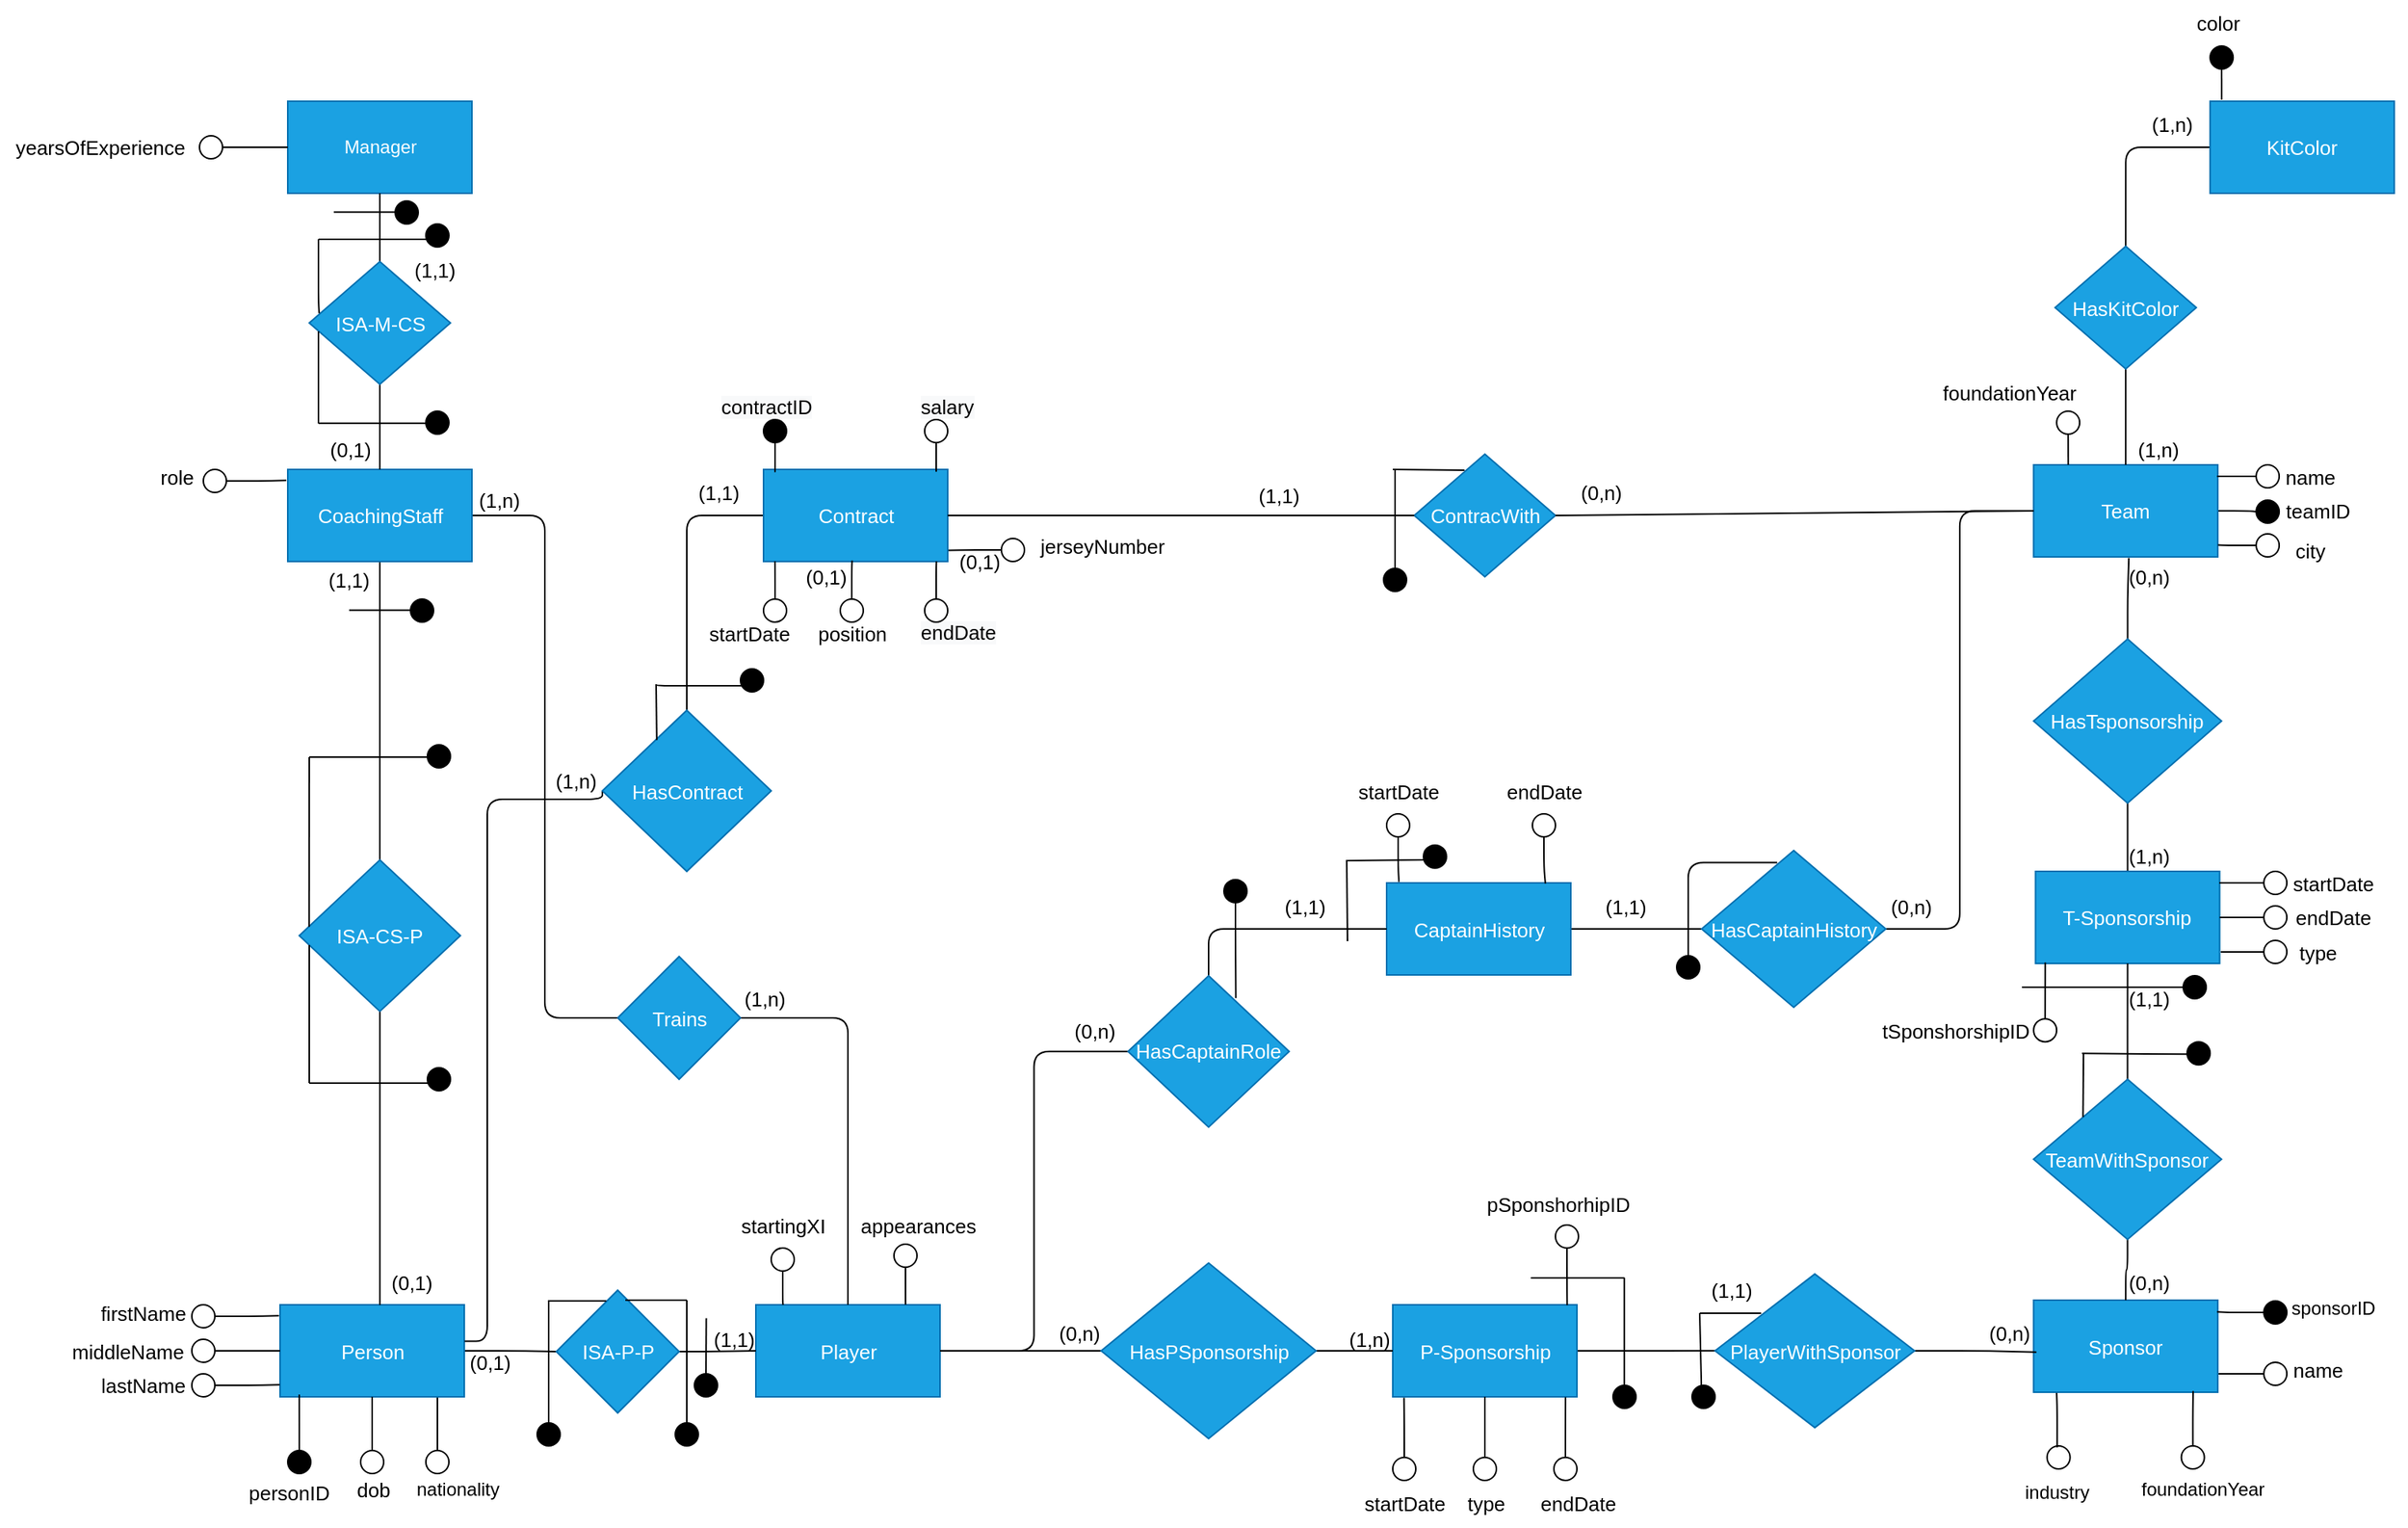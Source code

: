 <mxfile version="21.2.8" type="device">
  <diagram id="u6w0vgpRJaas2tgboFGm" name="Page-1">
    <mxGraphModel dx="712" dy="827" grid="1" gridSize="10" guides="1" tooltips="1" connect="1" arrows="1" fold="1" page="1" pageScale="1" pageWidth="1654" pageHeight="1169" math="0" shadow="0">
      <root>
        <mxCell id="0" />
        <mxCell id="1" parent="0" />
        <mxCell id="1nyOireFhNk5vsuvswtc-1" value="Manager" style="rounded=0;whiteSpace=wrap;html=1;fillColor=#1ba1e2;strokeColor=#006EAF;fontColor=#ffffff;" parent="1" vertex="1">
          <mxGeometry x="187.5" y="136" width="120" height="60" as="geometry" />
        </mxCell>
        <mxCell id="25Zu7PeEIxpEX03kHfXG-22" style="edgeStyle=orthogonalEdgeStyle;shape=connector;rounded=1;orthogonalLoop=1;jettySize=auto;html=1;entryX=0;entryY=0.5;entryDx=0;entryDy=0;labelBackgroundColor=default;strokeColor=default;fontFamily=Helvetica;fontSize=13;fontColor=default;endArrow=none;endFill=0;fillColor=none;" parent="1" source="1nyOireFhNk5vsuvswtc-3" target="1nyOireFhNk5vsuvswtc-176" edge="1">
          <mxGeometry relative="1" as="geometry" />
        </mxCell>
        <mxCell id="CQ5XR4XDtE3P07CAdqBa-3" style="edgeStyle=orthogonalEdgeStyle;shape=connector;rounded=1;orthogonalLoop=1;jettySize=auto;html=1;entryX=0.5;entryY=0;entryDx=0;entryDy=0;labelBackgroundColor=default;strokeColor=default;fontFamily=Helvetica;fontSize=13;fontColor=default;endArrow=none;endFill=0;fillColor=none;" parent="1" source="1nyOireFhNk5vsuvswtc-3" target="CQ5XR4XDtE3P07CAdqBa-1" edge="1">
          <mxGeometry relative="1" as="geometry" />
        </mxCell>
        <mxCell id="1nyOireFhNk5vsuvswtc-3" value="CoachingStaff" style="rounded=0;whiteSpace=wrap;html=1;fontSize=13;fillColor=#1ba1e2;strokeColor=#006EAF;fontColor=#ffffff;" parent="1" vertex="1">
          <mxGeometry x="187.5" y="376" width="120" height="60" as="geometry" />
        </mxCell>
        <mxCell id="CQ5XR4XDtE3P07CAdqBa-12" style="edgeStyle=orthogonalEdgeStyle;shape=connector;rounded=1;orthogonalLoop=1;jettySize=auto;html=1;entryX=0;entryY=0.5;entryDx=0;entryDy=0;labelBackgroundColor=default;strokeColor=default;fontFamily=Helvetica;fontSize=13;fontColor=default;endArrow=none;endFill=0;fillColor=none;" parent="1" source="1nyOireFhNk5vsuvswtc-5" target="CQ5XR4XDtE3P07CAdqBa-10" edge="1">
          <mxGeometry relative="1" as="geometry" />
        </mxCell>
        <mxCell id="1nyOireFhNk5vsuvswtc-5" value="Person" style="rounded=0;whiteSpace=wrap;html=1;fontSize=13;fillColor=#1ba1e2;strokeColor=#006EAF;fontColor=#ffffff;" parent="1" vertex="1">
          <mxGeometry x="182.5" y="920.5" width="120" height="60" as="geometry" />
        </mxCell>
        <mxCell id="WEIgRbPyTQdyQePMtLrC-47" style="edgeStyle=orthogonalEdgeStyle;shape=connector;rounded=1;orthogonalLoop=1;jettySize=auto;html=1;labelBackgroundColor=default;strokeColor=default;fontFamily=Helvetica;fontSize=13;fontColor=default;endArrow=none;endFill=0;fillColor=none;" parent="1" source="1nyOireFhNk5vsuvswtc-6" target="WEIgRbPyTQdyQePMtLrC-46" edge="1">
          <mxGeometry relative="1" as="geometry" />
        </mxCell>
        <mxCell id="1nyOireFhNk5vsuvswtc-6" value="Player" style="rounded=0;whiteSpace=wrap;html=1;fontSize=13;fillColor=#1ba1e2;fontColor=#ffffff;strokeColor=#006EAF;" parent="1" vertex="1">
          <mxGeometry x="492.5" y="920.5" width="120" height="60" as="geometry" />
        </mxCell>
        <mxCell id="1nyOireFhNk5vsuvswtc-43" style="edgeStyle=orthogonalEdgeStyle;shape=connector;rounded=1;orthogonalLoop=1;jettySize=auto;html=1;entryX=1.002;entryY=0.396;entryDx=0;entryDy=0;labelBackgroundColor=default;strokeColor=default;fontFamily=Helvetica;fontSize=11;fontColor=default;endArrow=none;endFill=0;fillColor=none;entryPerimeter=0;exitX=0;exitY=0.5;exitDx=0;exitDy=0;" parent="1" source="1nyOireFhNk5vsuvswtc-11" target="1nyOireFhNk5vsuvswtc-5" edge="1">
          <mxGeometry relative="1" as="geometry">
            <Array as="points">
              <mxPoint x="317.5" y="591" />
              <mxPoint x="317.5" y="944" />
            </Array>
          </mxGeometry>
        </mxCell>
        <mxCell id="cyQam68AUp5a6yiPko8j-16" style="edgeStyle=orthogonalEdgeStyle;shape=connector;rounded=1;orthogonalLoop=1;jettySize=auto;html=1;entryX=0;entryY=0.5;entryDx=0;entryDy=0;labelBackgroundColor=default;strokeColor=default;fontFamily=Helvetica;fontSize=13;fontColor=default;endArrow=none;endFill=0;fillColor=none;exitX=0.5;exitY=0;exitDx=0;exitDy=0;" parent="1" source="1nyOireFhNk5vsuvswtc-11" target="1nyOireFhNk5vsuvswtc-14" edge="1">
          <mxGeometry relative="1" as="geometry" />
        </mxCell>
        <mxCell id="1nyOireFhNk5vsuvswtc-11" value="HasContract" style="rhombus;whiteSpace=wrap;html=1;fontSize=13;fillColor=#1ba1e2;fontColor=#ffffff;strokeColor=#006EAF;" parent="1" vertex="1">
          <mxGeometry x="392.5" y="533" width="110" height="105" as="geometry" />
        </mxCell>
        <mxCell id="1nyOireFhNk5vsuvswtc-14" value="Contract" style="whiteSpace=wrap;html=1;fontSize=13;fillColor=#1ba1e2;fontColor=#ffffff;strokeColor=#006EAF;" parent="1" vertex="1">
          <mxGeometry x="497.5" y="376" width="120" height="60" as="geometry" />
        </mxCell>
        <mxCell id="1nyOireFhNk5vsuvswtc-20" value="ContracWith" style="rhombus;whiteSpace=wrap;html=1;fontSize=13;fillColor=#1ba1e2;fontColor=#ffffff;strokeColor=#006EAF;" parent="1" vertex="1">
          <mxGeometry x="921.5" y="366" width="92" height="80" as="geometry" />
        </mxCell>
        <mxCell id="1nyOireFhNk5vsuvswtc-22" value="" style="endArrow=none;html=1;rounded=1;fillColor=none;exitX=1;exitY=0.5;exitDx=0;exitDy=0;entryX=0;entryY=0.5;entryDx=0;entryDy=0;" parent="1" source="1nyOireFhNk5vsuvswtc-14" target="1nyOireFhNk5vsuvswtc-20" edge="1">
          <mxGeometry width="50" height="50" relative="1" as="geometry">
            <mxPoint x="527.5" y="456" as="sourcePoint" />
            <mxPoint x="577.5" y="406" as="targetPoint" />
          </mxGeometry>
        </mxCell>
        <mxCell id="1nyOireFhNk5vsuvswtc-153" style="edgeStyle=orthogonalEdgeStyle;shape=connector;rounded=1;orthogonalLoop=1;jettySize=auto;html=1;entryX=0;entryY=0.5;entryDx=0;entryDy=0;labelBackgroundColor=default;strokeColor=default;fontFamily=Helvetica;fontSize=13;fontColor=default;endArrow=none;endFill=0;fillColor=none;" parent="1" source="1nyOireFhNk5vsuvswtc-23" target="1nyOireFhNk5vsuvswtc-147" edge="1">
          <mxGeometry relative="1" as="geometry" />
        </mxCell>
        <mxCell id="1nyOireFhNk5vsuvswtc-23" value="Team" style="whiteSpace=wrap;html=1;fontSize=13;fillColor=#1ba1e2;strokeColor=#006EAF;fontColor=#ffffff;" parent="1" vertex="1">
          <mxGeometry x="1325.07" y="373" width="120" height="60" as="geometry" />
        </mxCell>
        <mxCell id="1nyOireFhNk5vsuvswtc-25" value="" style="endArrow=none;html=1;rounded=1;fillColor=none;entryX=0;entryY=0.5;entryDx=0;entryDy=0;exitX=1;exitY=0.5;exitDx=0;exitDy=0;" parent="1" source="1nyOireFhNk5vsuvswtc-20" target="1nyOireFhNk5vsuvswtc-23" edge="1">
          <mxGeometry width="50" height="50" relative="1" as="geometry">
            <mxPoint x="717.5" y="456" as="sourcePoint" />
            <mxPoint x="767.5" y="406" as="targetPoint" />
          </mxGeometry>
        </mxCell>
        <mxCell id="1nyOireFhNk5vsuvswtc-47" value="Sponsor" style="whiteSpace=wrap;html=1;fontSize=13;fillColor=#1ba1e2;strokeColor=#006EAF;fontColor=#ffffff;" parent="1" vertex="1">
          <mxGeometry x="1325.07" y="917.5" width="120" height="60" as="geometry" />
        </mxCell>
        <mxCell id="9PN30OW1xFRUuIDcIMpA-4" style="edgeStyle=orthogonalEdgeStyle;shape=connector;rounded=1;orthogonalLoop=1;jettySize=auto;html=1;entryX=-0.006;entryY=0.119;entryDx=0;entryDy=0;entryPerimeter=0;labelBackgroundColor=default;strokeColor=default;fontFamily=Helvetica;fontSize=13;fontColor=default;endArrow=none;endFill=0;fillColor=none;" parent="1" source="1nyOireFhNk5vsuvswtc-91" target="1nyOireFhNk5vsuvswtc-5" edge="1">
          <mxGeometry relative="1" as="geometry" />
        </mxCell>
        <mxCell id="1nyOireFhNk5vsuvswtc-91" value="" style="ellipse;whiteSpace=wrap;html=1;fontSize=13;rounded=0;" parent="1" vertex="1">
          <mxGeometry x="125" y="920.5" width="15" height="15" as="geometry" />
        </mxCell>
        <mxCell id="9PN30OW1xFRUuIDcIMpA-5" style="edgeStyle=orthogonalEdgeStyle;shape=connector;rounded=1;orthogonalLoop=1;jettySize=auto;html=1;entryX=0;entryY=0.5;entryDx=0;entryDy=0;labelBackgroundColor=default;strokeColor=default;fontFamily=Helvetica;fontSize=13;fontColor=default;endArrow=none;endFill=0;fillColor=none;" parent="1" source="1nyOireFhNk5vsuvswtc-96" target="1nyOireFhNk5vsuvswtc-5" edge="1">
          <mxGeometry relative="1" as="geometry" />
        </mxCell>
        <mxCell id="1nyOireFhNk5vsuvswtc-96" value="" style="ellipse;whiteSpace=wrap;html=1;fontSize=13;rounded=0;" parent="1" vertex="1">
          <mxGeometry x="125" y="943" width="15" height="15" as="geometry" />
        </mxCell>
        <mxCell id="9PN30OW1xFRUuIDcIMpA-7" style="edgeStyle=orthogonalEdgeStyle;shape=connector;rounded=1;orthogonalLoop=1;jettySize=auto;html=1;entryX=-0.002;entryY=0.869;entryDx=0;entryDy=0;entryPerimeter=0;labelBackgroundColor=default;strokeColor=default;fontFamily=Helvetica;fontSize=13;fontColor=default;endArrow=none;endFill=0;fillColor=none;" parent="1" source="1nyOireFhNk5vsuvswtc-100" target="1nyOireFhNk5vsuvswtc-5" edge="1">
          <mxGeometry relative="1" as="geometry" />
        </mxCell>
        <mxCell id="1nyOireFhNk5vsuvswtc-100" value="" style="ellipse;whiteSpace=wrap;html=1;fontSize=13;rounded=0;" parent="1" vertex="1">
          <mxGeometry x="125" y="965.5" width="15" height="15" as="geometry" />
        </mxCell>
        <mxCell id="1nyOireFhNk5vsuvswtc-108" value="firstName" style="text;html=1;align=center;verticalAlign=middle;resizable=0;points=[];autosize=1;strokeColor=none;fillColor=none;fontSize=13;fontFamily=Helvetica;fontColor=default;" parent="1" vertex="1">
          <mxGeometry x="52.5" y="910.5" width="80" height="30" as="geometry" />
        </mxCell>
        <mxCell id="1nyOireFhNk5vsuvswtc-109" value="middleName" style="text;html=1;align=center;verticalAlign=middle;resizable=0;points=[];autosize=1;strokeColor=none;fillColor=none;fontSize=13;fontFamily=Helvetica;fontColor=default;" parent="1" vertex="1">
          <mxGeometry x="32.5" y="935.5" width="100" height="30" as="geometry" />
        </mxCell>
        <mxCell id="1nyOireFhNk5vsuvswtc-110" value="lastName" style="text;html=1;align=center;verticalAlign=middle;resizable=0;points=[];autosize=1;strokeColor=none;fillColor=none;fontSize=13;fontFamily=Helvetica;fontColor=default;" parent="1" vertex="1">
          <mxGeometry x="52.5" y="958" width="80" height="30" as="geometry" />
        </mxCell>
        <mxCell id="9PN30OW1xFRUuIDcIMpA-2" style="edgeStyle=orthogonalEdgeStyle;shape=connector;rounded=1;orthogonalLoop=1;jettySize=auto;html=1;entryX=0.5;entryY=1;entryDx=0;entryDy=0;labelBackgroundColor=default;strokeColor=default;fontFamily=Helvetica;fontSize=13;fontColor=default;endArrow=none;endFill=0;fillColor=none;" parent="1" source="1nyOireFhNk5vsuvswtc-115" target="1nyOireFhNk5vsuvswtc-5" edge="1">
          <mxGeometry relative="1" as="geometry" />
        </mxCell>
        <mxCell id="1nyOireFhNk5vsuvswtc-115" value="" style="ellipse;whiteSpace=wrap;html=1;fontSize=13;rounded=0;" parent="1" vertex="1">
          <mxGeometry x="235" y="1015.5" width="15" height="15" as="geometry" />
        </mxCell>
        <mxCell id="1nyOireFhNk5vsuvswtc-120" value="personID" style="text;html=1;align=center;verticalAlign=middle;resizable=0;points=[];autosize=1;strokeColor=none;fillColor=none;fontSize=13;fontFamily=Helvetica;fontColor=default;" parent="1" vertex="1">
          <mxGeometry x="147.5" y="1027.5" width="80" height="30" as="geometry" />
        </mxCell>
        <mxCell id="1nyOireFhNk5vsuvswtc-124" value="dob" style="text;html=1;align=center;verticalAlign=middle;resizable=0;points=[];autosize=1;strokeColor=none;fillColor=none;fontSize=13;fontFamily=Helvetica;fontColor=default;" parent="1" vertex="1">
          <mxGeometry x="217.5" y="1026" width="50" height="30" as="geometry" />
        </mxCell>
        <mxCell id="9PN30OW1xFRUuIDcIMpA-3" style="edgeStyle=orthogonalEdgeStyle;shape=connector;rounded=1;orthogonalLoop=1;jettySize=auto;html=1;entryX=0.104;entryY=0.975;entryDx=0;entryDy=0;entryPerimeter=0;labelBackgroundColor=default;strokeColor=default;fontFamily=Helvetica;fontSize=13;fontColor=default;endArrow=none;endFill=0;fillColor=none;" parent="1" source="1nyOireFhNk5vsuvswtc-127" target="1nyOireFhNk5vsuvswtc-5" edge="1">
          <mxGeometry relative="1" as="geometry" />
        </mxCell>
        <mxCell id="1nyOireFhNk5vsuvswtc-127" value="" style="ellipse;whiteSpace=wrap;html=1;fontSize=13;rounded=0;fillColor=#000000;" parent="1" vertex="1">
          <mxGeometry x="187.5" y="1015.5" width="15" height="15" as="geometry" />
        </mxCell>
        <mxCell id="25Zu7PeEIxpEX03kHfXG-13" style="edgeStyle=orthogonalEdgeStyle;shape=connector;rounded=1;orthogonalLoop=1;jettySize=auto;html=1;entryX=-0.008;entryY=0.119;entryDx=0;entryDy=0;entryPerimeter=0;labelBackgroundColor=default;strokeColor=default;fontFamily=Helvetica;fontSize=13;fontColor=default;endArrow=none;endFill=0;fillColor=none;" parent="1" source="1nyOireFhNk5vsuvswtc-131" target="1nyOireFhNk5vsuvswtc-3" edge="1">
          <mxGeometry relative="1" as="geometry" />
        </mxCell>
        <mxCell id="1nyOireFhNk5vsuvswtc-131" value="" style="ellipse;whiteSpace=wrap;html=1;fontSize=13;rounded=0;" parent="1" vertex="1">
          <mxGeometry x="132.5" y="376" width="15" height="15" as="geometry" />
        </mxCell>
        <mxCell id="1nyOireFhNk5vsuvswtc-133" value="role" style="text;html=1;align=center;verticalAlign=middle;resizable=0;points=[];autosize=1;strokeColor=none;fillColor=none;fontSize=13;fontFamily=Helvetica;fontColor=default;" parent="1" vertex="1">
          <mxGeometry x="90" y="366" width="50" height="30" as="geometry" />
        </mxCell>
        <mxCell id="1nyOireFhNk5vsuvswtc-155" style="edgeStyle=orthogonalEdgeStyle;shape=connector;rounded=1;orthogonalLoop=1;jettySize=auto;html=1;entryX=0.996;entryY=0.126;entryDx=0;entryDy=0;entryPerimeter=0;labelBackgroundColor=default;strokeColor=default;fontFamily=Helvetica;fontSize=13;fontColor=default;endArrow=none;endFill=0;fillColor=none;" parent="1" source="1nyOireFhNk5vsuvswtc-146" target="1nyOireFhNk5vsuvswtc-23" edge="1">
          <mxGeometry relative="1" as="geometry" />
        </mxCell>
        <mxCell id="1nyOireFhNk5vsuvswtc-146" value="" style="ellipse;whiteSpace=wrap;html=1;fontSize=13;rounded=0;fillColor=none;" parent="1" vertex="1">
          <mxGeometry x="1470.07" y="373" width="15" height="15" as="geometry" />
        </mxCell>
        <mxCell id="1nyOireFhNk5vsuvswtc-147" value="" style="ellipse;whiteSpace=wrap;html=1;fontSize=13;rounded=0;fillColor=#000000;" parent="1" vertex="1">
          <mxGeometry x="1470.07" y="396" width="15" height="15" as="geometry" />
        </mxCell>
        <mxCell id="1nyOireFhNk5vsuvswtc-156" style="edgeStyle=orthogonalEdgeStyle;shape=connector;rounded=1;orthogonalLoop=1;jettySize=auto;html=1;entryX=1.001;entryY=0.871;entryDx=0;entryDy=0;entryPerimeter=0;labelBackgroundColor=default;strokeColor=default;fontFamily=Helvetica;fontSize=13;fontColor=default;endArrow=none;endFill=0;fillColor=none;" parent="1" source="1nyOireFhNk5vsuvswtc-148" target="1nyOireFhNk5vsuvswtc-23" edge="1">
          <mxGeometry relative="1" as="geometry" />
        </mxCell>
        <mxCell id="1nyOireFhNk5vsuvswtc-148" value="" style="ellipse;whiteSpace=wrap;html=1;fontSize=13;rounded=0;" parent="1" vertex="1">
          <mxGeometry x="1470.07" y="418" width="15" height="15" as="geometry" />
        </mxCell>
        <mxCell id="1nyOireFhNk5vsuvswtc-157" value="name" style="text;html=1;align=center;verticalAlign=middle;resizable=0;points=[];autosize=1;strokeColor=none;fillColor=none;fontSize=13;fontFamily=Helvetica;fontColor=default;" parent="1" vertex="1">
          <mxGeometry x="1475.07" y="365.5" width="60" height="30" as="geometry" />
        </mxCell>
        <mxCell id="1nyOireFhNk5vsuvswtc-160" value="teamID" style="text;html=1;align=center;verticalAlign=middle;resizable=0;points=[];autosize=1;strokeColor=none;fillColor=none;fontSize=13;fontFamily=Helvetica;fontColor=default;" parent="1" vertex="1">
          <mxGeometry x="1475.07" y="388" width="70" height="30" as="geometry" />
        </mxCell>
        <mxCell id="1nyOireFhNk5vsuvswtc-161" value="city" style="text;html=1;align=center;verticalAlign=middle;resizable=0;points=[];autosize=1;strokeColor=none;fillColor=none;fontSize=13;fontFamily=Helvetica;fontColor=default;" parent="1" vertex="1">
          <mxGeometry x="1485.07" y="413.5" width="40" height="30" as="geometry" />
        </mxCell>
        <mxCell id="1nyOireFhNk5vsuvswtc-165" style="edgeStyle=orthogonalEdgeStyle;shape=connector;rounded=1;orthogonalLoop=1;jettySize=auto;html=1;entryX=0.996;entryY=0.128;entryDx=0;entryDy=0;entryPerimeter=0;labelBackgroundColor=default;strokeColor=default;fontFamily=Helvetica;fontSize=13;fontColor=default;endArrow=none;endFill=0;fillColor=none;" parent="1" source="1nyOireFhNk5vsuvswtc-162" target="1nyOireFhNk5vsuvswtc-47" edge="1">
          <mxGeometry relative="1" as="geometry" />
        </mxCell>
        <mxCell id="1nyOireFhNk5vsuvswtc-162" value="" style="ellipse;whiteSpace=wrap;html=1;fontSize=13;rounded=0;fillColor=#000000;" parent="1" vertex="1">
          <mxGeometry x="1475.07" y="918" width="15" height="15" as="geometry" />
        </mxCell>
        <mxCell id="1nyOireFhNk5vsuvswtc-171" value="name" style="text;html=1;align=center;verticalAlign=middle;resizable=0;points=[];autosize=1;strokeColor=none;fillColor=none;fontSize=13;fontFamily=Helvetica;fontColor=default;" parent="1" vertex="1">
          <mxGeometry x="1480.07" y="948" width="60" height="30" as="geometry" />
        </mxCell>
        <mxCell id="1nyOireFhNk5vsuvswtc-174" value="(1,1)" style="text;html=1;align=center;verticalAlign=middle;resizable=0;points=[];autosize=1;strokeColor=none;fillColor=none;fontSize=13;fontFamily=Helvetica;fontColor=default;" parent="1" vertex="1">
          <mxGeometry x="442.5" y="376" width="50" height="30" as="geometry" />
        </mxCell>
        <mxCell id="WEIgRbPyTQdyQePMtLrC-41" style="edgeStyle=orthogonalEdgeStyle;shape=connector;rounded=1;orthogonalLoop=1;jettySize=auto;html=1;entryX=0.5;entryY=0;entryDx=0;entryDy=0;labelBackgroundColor=default;strokeColor=default;fontFamily=Helvetica;fontSize=13;fontColor=default;endArrow=none;endFill=0;fillColor=none;" parent="1" source="1nyOireFhNk5vsuvswtc-176" target="1nyOireFhNk5vsuvswtc-6" edge="1">
          <mxGeometry relative="1" as="geometry" />
        </mxCell>
        <mxCell id="1nyOireFhNk5vsuvswtc-176" value="Trains" style="rhombus;whiteSpace=wrap;html=1;fontSize=13;fillColor=#1ba1e2;strokeColor=#006EAF;fontColor=#ffffff;rounded=0;" parent="1" vertex="1">
          <mxGeometry x="402.5" y="693.5" width="80" height="80" as="geometry" />
        </mxCell>
        <mxCell id="1nyOireFhNk5vsuvswtc-203" value="(1,n)" style="text;html=1;align=center;verticalAlign=middle;resizable=0;points=[];autosize=1;strokeColor=none;fillColor=none;fontSize=13;fontFamily=Helvetica;fontColor=default;" parent="1" vertex="1">
          <mxGeometry x="300" y="381" width="50" height="30" as="geometry" />
        </mxCell>
        <mxCell id="1nyOireFhNk5vsuvswtc-204" value="(1,n)" style="text;html=1;align=center;verticalAlign=middle;resizable=0;points=[];autosize=1;strokeColor=none;fillColor=none;fontSize=13;fontFamily=Helvetica;fontColor=default;" parent="1" vertex="1">
          <mxGeometry x="472.5" y="706" width="50" height="30" as="geometry" />
        </mxCell>
        <mxCell id="1nyOireFhNk5vsuvswtc-205" value="(1,1)" style="text;html=1;align=center;verticalAlign=middle;resizable=0;points=[];autosize=1;strokeColor=none;fillColor=none;fontSize=13;fontFamily=Helvetica;fontColor=default;" parent="1" vertex="1">
          <mxGeometry x="807.5" y="378" width="50" height="30" as="geometry" />
        </mxCell>
        <mxCell id="1nyOireFhNk5vsuvswtc-206" value="(0,n)" style="text;html=1;align=center;verticalAlign=middle;resizable=0;points=[];autosize=1;strokeColor=none;fillColor=none;fontSize=13;fontFamily=Helvetica;fontColor=default;" parent="1" vertex="1">
          <mxGeometry x="1017.5" y="376" width="50" height="30" as="geometry" />
        </mxCell>
        <mxCell id="1nyOireFhNk5vsuvswtc-209" value="type" style="text;html=1;align=center;verticalAlign=middle;resizable=0;points=[];autosize=1;strokeColor=none;fillColor=none;fontSize=13;fontFamily=Helvetica;fontColor=default;" parent="1" vertex="1">
          <mxGeometry x="942.5" y="1035" width="50" height="30" as="geometry" />
        </mxCell>
        <mxCell id="1nyOireFhNk5vsuvswtc-220" value="(1,n)" style="text;html=1;align=center;verticalAlign=middle;resizable=0;points=[];autosize=1;strokeColor=none;fillColor=none;fontSize=13;fontFamily=Helvetica;fontColor=default;" parent="1" vertex="1">
          <mxGeometry x="350" y="563.5" width="50" height="30" as="geometry" />
        </mxCell>
        <mxCell id="PQA37V6N7CLmbWVco3Oz-23" value="startDate" style="text;html=1;align=center;verticalAlign=middle;resizable=0;points=[];autosize=1;strokeColor=none;fillColor=none;fontSize=13;fontFamily=Helvetica;fontColor=default;" parent="1" vertex="1">
          <mxGeometry x="875" y="1035" width="80" height="30" as="geometry" />
        </mxCell>
        <mxCell id="PQA37V6N7CLmbWVco3Oz-27" value="endDate" style="text;html=1;align=center;verticalAlign=middle;resizable=0;points=[];autosize=1;strokeColor=none;fillColor=none;fontSize=13;fontFamily=Helvetica;fontColor=default;" parent="1" vertex="1">
          <mxGeometry x="992.5" y="1035" width="70" height="30" as="geometry" />
        </mxCell>
        <mxCell id="WEIgRbPyTQdyQePMtLrC-92" style="edgeStyle=orthogonalEdgeStyle;shape=connector;rounded=1;orthogonalLoop=1;jettySize=auto;html=1;entryX=0;entryY=0.5;entryDx=0;entryDy=0;labelBackgroundColor=default;strokeColor=default;fontFamily=Helvetica;fontSize=13;fontColor=default;endArrow=none;endFill=0;fillColor=none;" parent="1" source="PQA37V6N7CLmbWVco3Oz-64" target="PQA37V6N7CLmbWVco3Oz-67" edge="1">
          <mxGeometry relative="1" as="geometry" />
        </mxCell>
        <mxCell id="PQA37V6N7CLmbWVco3Oz-64" value="CaptainHistory" style="rounded=0;whiteSpace=wrap;html=1;fontFamily=Helvetica;fontSize=13;fontColor=#ffffff;fillColor=#1ba1e2;strokeColor=#006EAF;" parent="1" vertex="1">
          <mxGeometry x="903.5" y="645.5" width="120" height="60" as="geometry" />
        </mxCell>
        <mxCell id="WEIgRbPyTQdyQePMtLrC-93" style="edgeStyle=orthogonalEdgeStyle;shape=connector;rounded=1;orthogonalLoop=1;jettySize=auto;html=1;entryX=0;entryY=0.5;entryDx=0;entryDy=0;labelBackgroundColor=default;strokeColor=default;fontFamily=Helvetica;fontSize=13;fontColor=default;endArrow=none;endFill=0;fillColor=none;" parent="1" source="PQA37V6N7CLmbWVco3Oz-67" target="1nyOireFhNk5vsuvswtc-23" edge="1">
          <mxGeometry relative="1" as="geometry" />
        </mxCell>
        <mxCell id="PQA37V6N7CLmbWVco3Oz-67" value="HasCaptainHistory" style="rhombus;whiteSpace=wrap;html=1;fontSize=13;fillColor=#1ba1e2;strokeColor=#006EAF;fontColor=#ffffff;rounded=0;" parent="1" vertex="1">
          <mxGeometry x="1108.75" y="624.41" width="120" height="102.18" as="geometry" />
        </mxCell>
        <mxCell id="cyQam68AUp5a6yiPko8j-3" style="edgeStyle=orthogonalEdgeStyle;shape=connector;rounded=1;orthogonalLoop=1;jettySize=auto;html=1;entryX=0.188;entryY=0;entryDx=0;entryDy=0;entryPerimeter=0;labelBackgroundColor=default;strokeColor=default;fontFamily=Helvetica;fontSize=13;fontColor=default;endArrow=none;endFill=0;fillColor=none;" parent="1" source="cyQam68AUp5a6yiPko8j-2" target="1nyOireFhNk5vsuvswtc-23" edge="1">
          <mxGeometry relative="1" as="geometry" />
        </mxCell>
        <mxCell id="cyQam68AUp5a6yiPko8j-2" value="" style="ellipse;whiteSpace=wrap;html=1;fontSize=13;rounded=0;fillColor=none;" parent="1" vertex="1">
          <mxGeometry x="1340.07" y="338" width="15" height="15" as="geometry" />
        </mxCell>
        <mxCell id="cyQam68AUp5a6yiPko8j-4" value="foundationYear" style="text;html=1;align=center;verticalAlign=middle;resizable=0;points=[];autosize=1;strokeColor=none;fillColor=none;fontSize=13;fontFamily=Helvetica;fontColor=default;" parent="1" vertex="1">
          <mxGeometry x="1253.82" y="310.5" width="110" height="30" as="geometry" />
        </mxCell>
        <mxCell id="cyQam68AUp5a6yiPko8j-7" style="edgeStyle=orthogonalEdgeStyle;shape=connector;rounded=1;orthogonalLoop=1;jettySize=auto;html=1;entryX=0;entryY=0.5;entryDx=0;entryDy=0;labelBackgroundColor=default;strokeColor=default;fontFamily=Helvetica;fontSize=13;fontColor=default;endArrow=none;endFill=0;fillColor=none;" parent="1" source="cyQam68AUp5a6yiPko8j-6" target="1nyOireFhNk5vsuvswtc-1" edge="1">
          <mxGeometry relative="1" as="geometry" />
        </mxCell>
        <mxCell id="cyQam68AUp5a6yiPko8j-6" value="" style="ellipse;whiteSpace=wrap;html=1;fontSize=13;rounded=0;" parent="1" vertex="1">
          <mxGeometry x="130" y="158.5" width="15" height="15" as="geometry" />
        </mxCell>
        <mxCell id="cyQam68AUp5a6yiPko8j-8" value="yearsOfExperience" style="text;html=1;align=center;verticalAlign=middle;resizable=0;points=[];autosize=1;strokeColor=none;fillColor=none;fontSize=13;fontFamily=Helvetica;fontColor=default;" parent="1" vertex="1">
          <mxGeometry y="151" width="130" height="30" as="geometry" />
        </mxCell>
        <mxCell id="cyQam68AUp5a6yiPko8j-10" style="edgeStyle=orthogonalEdgeStyle;shape=connector;rounded=1;orthogonalLoop=1;jettySize=auto;html=1;entryX=0.148;entryY=0.002;entryDx=0;entryDy=0;entryPerimeter=0;labelBackgroundColor=default;strokeColor=default;fontFamily=Helvetica;fontSize=13;fontColor=default;endArrow=none;endFill=0;fillColor=none;" parent="1" source="cyQam68AUp5a6yiPko8j-9" target="1nyOireFhNk5vsuvswtc-6" edge="1">
          <mxGeometry relative="1" as="geometry" />
        </mxCell>
        <mxCell id="cyQam68AUp5a6yiPko8j-9" value="" style="ellipse;whiteSpace=wrap;html=1;fontSize=13;rounded=0;fillColor=#FFFFFF;" parent="1" vertex="1">
          <mxGeometry x="502.5" y="883.5" width="15" height="15" as="geometry" />
        </mxCell>
        <mxCell id="cyQam68AUp5a6yiPko8j-11" value="startingXI" style="text;html=1;align=center;verticalAlign=middle;resizable=0;points=[];autosize=1;strokeColor=none;fillColor=none;fontSize=13;fontFamily=Helvetica;fontColor=default;" parent="1" vertex="1">
          <mxGeometry x="470" y="853.5" width="80" height="30" as="geometry" />
        </mxCell>
        <mxCell id="cyQam68AUp5a6yiPko8j-43" style="edgeStyle=orthogonalEdgeStyle;shape=connector;rounded=1;orthogonalLoop=1;jettySize=auto;html=1;labelBackgroundColor=default;strokeColor=default;fontFamily=Helvetica;fontSize=13;fontColor=default;endArrow=none;endFill=0;fillColor=none;" parent="1" source="cyQam68AUp5a6yiPko8j-17" edge="1">
          <mxGeometry relative="1" as="geometry">
            <mxPoint x="505" y="376" as="targetPoint" />
          </mxGeometry>
        </mxCell>
        <mxCell id="cyQam68AUp5a6yiPko8j-17" value="" style="ellipse;whiteSpace=wrap;html=1;fontSize=13;rounded=0;fillColor=#000000;" parent="1" vertex="1">
          <mxGeometry x="497.5" y="343.5" width="15" height="15" as="geometry" />
        </mxCell>
        <mxCell id="cyQam68AUp5a6yiPko8j-41" style="edgeStyle=orthogonalEdgeStyle;shape=connector;rounded=1;orthogonalLoop=1;jettySize=auto;html=1;entryX=0.938;entryY=0;entryDx=0;entryDy=0;entryPerimeter=0;labelBackgroundColor=default;strokeColor=default;fontFamily=Helvetica;fontSize=13;fontColor=default;endArrow=none;endFill=0;fillColor=none;" parent="1" source="cyQam68AUp5a6yiPko8j-20" target="1nyOireFhNk5vsuvswtc-14" edge="1">
          <mxGeometry relative="1" as="geometry">
            <Array as="points">
              <mxPoint x="610" y="378" />
              <mxPoint x="610" y="378" />
            </Array>
          </mxGeometry>
        </mxCell>
        <mxCell id="cyQam68AUp5a6yiPko8j-20" value="" style="ellipse;whiteSpace=wrap;html=1;fontSize=13;rounded=0;" parent="1" vertex="1">
          <mxGeometry x="602.5" y="343.5" width="15" height="15" as="geometry" />
        </mxCell>
        <mxCell id="cyQam68AUp5a6yiPko8j-24" value="startDate" style="text;html=1;align=center;verticalAlign=middle;resizable=0;points=[];autosize=1;strokeColor=none;fillColor=none;fontSize=13;fontFamily=Helvetica;fontColor=default;" parent="1" vertex="1">
          <mxGeometry x="447.5" y="468" width="80" height="30" as="geometry" />
        </mxCell>
        <mxCell id="cyQam68AUp5a6yiPko8j-36" value="&lt;span style=&quot;color: rgb(0, 0, 0); font-family: Helvetica; font-size: 13px; font-style: normal; font-variant-ligatures: normal; font-variant-caps: normal; font-weight: 400; letter-spacing: normal; orphans: 2; text-align: center; text-indent: 0px; text-transform: none; widows: 2; word-spacing: 0px; -webkit-text-stroke-width: 0px; background-color: rgb(248, 249, 250); text-decoration-thickness: initial; text-decoration-style: initial; text-decoration-color: initial; float: none; display: inline !important;&quot;&gt;endDate&lt;/span&gt;" style="text;whiteSpace=wrap;html=1;fontSize=13;fontFamily=Helvetica;fontColor=default;" parent="1" vertex="1">
          <mxGeometry x="597.5" y="468" width="50" height="20" as="geometry" />
        </mxCell>
        <mxCell id="cyQam68AUp5a6yiPko8j-45" value="&lt;span style=&quot;color: rgb(0, 0, 0); font-family: Helvetica; font-size: 13px; font-style: normal; font-variant-ligatures: normal; font-variant-caps: normal; font-weight: 400; letter-spacing: normal; orphans: 2; text-align: center; text-indent: 0px; text-transform: none; widows: 2; word-spacing: 0px; -webkit-text-stroke-width: 0px; background-color: rgb(248, 249, 250); text-decoration-thickness: initial; text-decoration-style: initial; text-decoration-color: initial; float: none; display: inline !important;&quot;&gt;salary&lt;/span&gt;" style="text;whiteSpace=wrap;html=1;fontSize=13;fontFamily=Helvetica;fontColor=default;" parent="1" vertex="1">
          <mxGeometry x="597.5" y="320.5" width="50" height="20" as="geometry" />
        </mxCell>
        <mxCell id="gJ5ldzgGzaQahjb0mv15-8" style="edgeStyle=orthogonalEdgeStyle;shape=connector;rounded=1;orthogonalLoop=1;jettySize=auto;html=1;labelBackgroundColor=default;strokeColor=default;fontFamily=Helvetica;fontSize=11;fontColor=default;endArrow=none;endFill=0;fillColor=none;" parent="1" edge="1">
          <mxGeometry relative="1" as="geometry">
            <mxPoint x="697" y="135" as="targetPoint" />
          </mxGeometry>
        </mxCell>
        <mxCell id="25Zu7PeEIxpEX03kHfXG-7" style="edgeStyle=orthogonalEdgeStyle;shape=connector;rounded=1;orthogonalLoop=1;jettySize=auto;html=1;entryX=0.813;entryY=-0.002;entryDx=0;entryDy=0;entryPerimeter=0;labelBackgroundColor=default;strokeColor=default;fontFamily=Helvetica;fontSize=13;fontColor=default;endArrow=none;endFill=0;fillColor=none;" parent="1" source="25Zu7PeEIxpEX03kHfXG-6" target="1nyOireFhNk5vsuvswtc-6" edge="1">
          <mxGeometry relative="1" as="geometry" />
        </mxCell>
        <mxCell id="25Zu7PeEIxpEX03kHfXG-6" value="" style="ellipse;whiteSpace=wrap;html=1;fontSize=13;rounded=0;fillColor=#FFFFFF;" parent="1" vertex="1">
          <mxGeometry x="582.5" y="881" width="15" height="15" as="geometry" />
        </mxCell>
        <mxCell id="25Zu7PeEIxpEX03kHfXG-8" value="appearances" style="text;html=1;align=center;verticalAlign=middle;resizable=0;points=[];autosize=1;strokeColor=none;fillColor=none;fontSize=13;fontFamily=Helvetica;fontColor=default;" parent="1" vertex="1">
          <mxGeometry x="547.5" y="853.5" width="100" height="30" as="geometry" />
        </mxCell>
        <mxCell id="w1rOjMdurzv241d1_XQd-64" style="edgeStyle=orthogonalEdgeStyle;shape=connector;rounded=1;orthogonalLoop=1;jettySize=auto;html=1;labelBackgroundColor=default;strokeColor=default;fontFamily=Helvetica;fontSize=11;fontColor=default;endArrow=none;endFill=0;fillColor=none;entryX=1.004;entryY=0.8;entryDx=0;entryDy=0;entryPerimeter=0;" parent="1" source="w1rOjMdurzv241d1_XQd-1" target="1nyOireFhNk5vsuvswtc-47" edge="1">
          <mxGeometry relative="1" as="geometry">
            <mxPoint x="1447.57" y="965.5" as="targetPoint" />
          </mxGeometry>
        </mxCell>
        <mxCell id="w1rOjMdurzv241d1_XQd-1" value="" style="ellipse;whiteSpace=wrap;html=1;fontSize=13;rounded=0;fillColor=none;" parent="1" vertex="1">
          <mxGeometry x="1475.07" y="958" width="15" height="15" as="geometry" />
        </mxCell>
        <mxCell id="w1rOjMdurzv241d1_XQd-5" value="sponsorID" style="text;html=1;align=center;verticalAlign=middle;resizable=0;points=[];autosize=1;strokeColor=none;fillColor=none;" parent="1" vertex="1">
          <mxGeometry x="1480.07" y="908" width="80" height="30" as="geometry" />
        </mxCell>
        <mxCell id="w1rOjMdurzv241d1_XQd-12" value="" style="ellipse;whiteSpace=wrap;html=1;fontSize=13;rounded=0;" parent="1" vertex="1">
          <mxGeometry x="277.5" y="1015.5" width="15" height="15" as="geometry" />
        </mxCell>
        <mxCell id="w1rOjMdurzv241d1_XQd-13" value="nationality" style="text;html=1;align=center;verticalAlign=middle;resizable=0;points=[];autosize=1;strokeColor=none;fillColor=none;" parent="1" vertex="1">
          <mxGeometry x="257.5" y="1026" width="80" height="30" as="geometry" />
        </mxCell>
        <mxCell id="WEIgRbPyTQdyQePMtLrC-75" style="edgeStyle=orthogonalEdgeStyle;shape=connector;rounded=1;orthogonalLoop=1;jettySize=auto;html=1;entryX=0.866;entryY=0.988;entryDx=0;entryDy=0;entryPerimeter=0;labelBackgroundColor=default;strokeColor=default;fontFamily=Helvetica;fontSize=13;fontColor=default;endArrow=none;endFill=0;fillColor=none;" parent="1" source="w1rOjMdurzv241d1_XQd-15" target="1nyOireFhNk5vsuvswtc-47" edge="1">
          <mxGeometry relative="1" as="geometry" />
        </mxCell>
        <mxCell id="w1rOjMdurzv241d1_XQd-15" value="" style="ellipse;whiteSpace=wrap;html=1;fontSize=13;rounded=0;" parent="1" vertex="1">
          <mxGeometry x="1421.32" y="1012.5" width="15" height="15" as="geometry" />
        </mxCell>
        <mxCell id="w1rOjMdurzv241d1_XQd-16" value="foundationYear" style="text;html=1;align=center;verticalAlign=middle;resizable=0;points=[];autosize=1;strokeColor=none;fillColor=none;" parent="1" vertex="1">
          <mxGeometry x="1385.07" y="1026" width="100" height="30" as="geometry" />
        </mxCell>
        <mxCell id="w1rOjMdurzv241d1_XQd-18" value="industry" style="text;html=1;align=center;verticalAlign=middle;resizable=0;points=[];autosize=1;strokeColor=none;fillColor=none;" parent="1" vertex="1">
          <mxGeometry x="1305.07" y="1027.5" width="70" height="30" as="geometry" />
        </mxCell>
        <mxCell id="w1rOjMdurzv241d1_XQd-19" value="" style="ellipse;whiteSpace=wrap;html=1;fontSize=13;rounded=0;" parent="1" vertex="1">
          <mxGeometry x="1333.82" y="1012.5" width="15" height="15" as="geometry" />
        </mxCell>
        <mxCell id="w1rOjMdurzv241d1_XQd-62" value="" style="ellipse;whiteSpace=wrap;html=1;fontSize=13;rounded=0;fillColor=none;" parent="1" vertex="1">
          <mxGeometry x="1557.5" y="346" width="10" as="geometry" />
        </mxCell>
        <mxCell id="WEIgRbPyTQdyQePMtLrC-12" style="edgeStyle=orthogonalEdgeStyle;shape=connector;rounded=1;orthogonalLoop=1;jettySize=auto;html=1;entryX=1;entryY=0.5;entryDx=0;entryDy=0;labelBackgroundColor=default;strokeColor=default;fontFamily=Helvetica;fontSize=13;fontColor=default;endArrow=none;endFill=0;fillColor=none;" parent="1" source="WEIgRbPyTQdyQePMtLrC-9" target="1nyOireFhNk5vsuvswtc-6" edge="1">
          <mxGeometry relative="1" as="geometry" />
        </mxCell>
        <mxCell id="WEIgRbPyTQdyQePMtLrC-17" style="edgeStyle=orthogonalEdgeStyle;shape=connector;rounded=1;orthogonalLoop=1;jettySize=auto;html=1;entryX=0;entryY=0.5;entryDx=0;entryDy=0;labelBackgroundColor=default;strokeColor=default;fontFamily=Helvetica;fontSize=13;fontColor=default;endArrow=none;endFill=0;fillColor=none;exitX=0.5;exitY=0;exitDx=0;exitDy=0;" parent="1" source="WEIgRbPyTQdyQePMtLrC-9" target="PQA37V6N7CLmbWVco3Oz-64" edge="1">
          <mxGeometry relative="1" as="geometry" />
        </mxCell>
        <mxCell id="WEIgRbPyTQdyQePMtLrC-9" value="HasCaptainRole" style="rhombus;whiteSpace=wrap;html=1;fontSize=13;fillColor=#1ba1e2;strokeColor=#006EAF;fontColor=#ffffff;rounded=0;" parent="1" vertex="1">
          <mxGeometry x="735" y="706" width="105" height="98.75" as="geometry" />
        </mxCell>
        <mxCell id="WEIgRbPyTQdyQePMtLrC-16" value="startDate" style="text;html=1;align=center;verticalAlign=middle;resizable=0;points=[];autosize=1;strokeColor=none;fillColor=none;fontSize=13;fontFamily=Helvetica;fontColor=default;" parent="1" vertex="1">
          <mxGeometry x="871" y="570.5" width="80" height="30" as="geometry" />
        </mxCell>
        <mxCell id="WEIgRbPyTQdyQePMtLrC-27" value="endDate" style="text;html=1;align=center;verticalAlign=middle;resizable=0;points=[];autosize=1;strokeColor=none;fillColor=none;fontSize=13;fontFamily=Helvetica;fontColor=default;" parent="1" vertex="1">
          <mxGeometry x="971" y="570.5" width="70" height="30" as="geometry" />
        </mxCell>
        <mxCell id="WEIgRbPyTQdyQePMtLrC-122" style="edgeStyle=orthogonalEdgeStyle;shape=connector;rounded=1;orthogonalLoop=1;jettySize=auto;html=1;entryX=0.062;entryY=0.997;entryDx=0;entryDy=0;entryPerimeter=0;labelBackgroundColor=default;strokeColor=default;fontFamily=Helvetica;fontSize=13;fontColor=default;endArrow=none;endFill=0;fillColor=none;" parent="1" source="WEIgRbPyTQdyQePMtLrC-29" target="1nyOireFhNk5vsuvswtc-14" edge="1">
          <mxGeometry relative="1" as="geometry" />
        </mxCell>
        <mxCell id="WEIgRbPyTQdyQePMtLrC-29" value="" style="ellipse;whiteSpace=wrap;html=1;fontSize=13;rounded=0;" parent="1" vertex="1">
          <mxGeometry x="497.5" y="460.5" width="15" height="15" as="geometry" />
        </mxCell>
        <mxCell id="WEIgRbPyTQdyQePMtLrC-30" value="position" style="text;html=1;align=center;verticalAlign=middle;resizable=0;points=[];autosize=1;strokeColor=none;fillColor=none;fontSize=13;fontFamily=Helvetica;fontColor=default;" parent="1" vertex="1">
          <mxGeometry x="520" y="468" width="70" height="30" as="geometry" />
        </mxCell>
        <mxCell id="WEIgRbPyTQdyQePMtLrC-36" style="edgeStyle=orthogonalEdgeStyle;shape=connector;rounded=1;orthogonalLoop=1;jettySize=auto;html=1;labelBackgroundColor=default;strokeColor=default;fontFamily=Helvetica;fontSize=13;fontColor=default;endArrow=none;endFill=0;fillColor=none;" parent="1" source="WEIgRbPyTQdyQePMtLrC-33" target="WEIgRbPyTQdyQePMtLrC-35" edge="1">
          <mxGeometry relative="1" as="geometry" />
        </mxCell>
        <mxCell id="EB96sz4gFDCfG6SzcCJD-26" style="edgeStyle=orthogonalEdgeStyle;shape=connector;rounded=1;orthogonalLoop=1;jettySize=auto;html=1;entryX=0.517;entryY=1.012;entryDx=0;entryDy=0;entryPerimeter=0;labelBackgroundColor=default;strokeColor=default;fontFamily=Helvetica;fontSize=13;fontColor=#ffffff;endArrow=none;endFill=0;fillColor=none;" parent="1" source="WEIgRbPyTQdyQePMtLrC-33" target="1nyOireFhNk5vsuvswtc-23" edge="1">
          <mxGeometry relative="1" as="geometry" />
        </mxCell>
        <mxCell id="WEIgRbPyTQdyQePMtLrC-33" value="HasTsponsorship" style="rhombus;whiteSpace=wrap;html=1;fontSize=13;fillColor=#1ba1e2;fontColor=#ffffff;strokeColor=#006EAF;" parent="1" vertex="1">
          <mxGeometry x="1325.07" y="486.49" width="122.43" height="107.01" as="geometry" />
        </mxCell>
        <mxCell id="WEIgRbPyTQdyQePMtLrC-35" value="T-Sponsorship" style="rounded=0;whiteSpace=wrap;html=1;fontFamily=Helvetica;fontSize=13;fontColor=#ffffff;fillColor=#1ba1e2;strokeColor=#006EAF;" parent="1" vertex="1">
          <mxGeometry x="1326.29" y="638" width="120" height="60" as="geometry" />
        </mxCell>
        <mxCell id="WEIgRbPyTQdyQePMtLrC-39" style="edgeStyle=orthogonalEdgeStyle;shape=connector;rounded=1;orthogonalLoop=1;jettySize=auto;html=1;entryX=0.5;entryY=1;entryDx=0;entryDy=0;labelBackgroundColor=default;strokeColor=default;fontFamily=Helvetica;fontSize=13;fontColor=default;endArrow=none;endFill=0;fillColor=none;" parent="1" source="WEIgRbPyTQdyQePMtLrC-38" target="WEIgRbPyTQdyQePMtLrC-35" edge="1">
          <mxGeometry relative="1" as="geometry" />
        </mxCell>
        <mxCell id="WEIgRbPyTQdyQePMtLrC-40" style="edgeStyle=orthogonalEdgeStyle;shape=connector;rounded=1;orthogonalLoop=1;jettySize=auto;html=1;entryX=0.5;entryY=0;entryDx=0;entryDy=0;labelBackgroundColor=default;strokeColor=default;fontFamily=Helvetica;fontSize=13;fontColor=default;endArrow=none;endFill=0;fillColor=none;" parent="1" source="WEIgRbPyTQdyQePMtLrC-38" target="1nyOireFhNk5vsuvswtc-47" edge="1">
          <mxGeometry relative="1" as="geometry" />
        </mxCell>
        <mxCell id="WEIgRbPyTQdyQePMtLrC-38" value="TeamWithSponsor" style="rhombus;whiteSpace=wrap;html=1;fontSize=13;fillColor=#1ba1e2;strokeColor=#006EAF;fontColor=#ffffff;rounded=0;" parent="1" vertex="1">
          <mxGeometry x="1325.04" y="773.5" width="122.46" height="104.34" as="geometry" />
        </mxCell>
        <mxCell id="WEIgRbPyTQdyQePMtLrC-50" style="edgeStyle=orthogonalEdgeStyle;shape=connector;rounded=1;orthogonalLoop=1;jettySize=auto;html=1;entryX=0.195;entryY=0.499;entryDx=0;entryDy=0;entryPerimeter=0;labelBackgroundColor=default;strokeColor=default;fontFamily=Helvetica;fontSize=13;fontColor=default;endArrow=none;endFill=0;fillColor=none;" parent="1" source="WEIgRbPyTQdyQePMtLrC-44" target="WEIgRbPyTQdyQePMtLrC-49" edge="1">
          <mxGeometry relative="1" as="geometry" />
        </mxCell>
        <mxCell id="WEIgRbPyTQdyQePMtLrC-44" value="P-Sponsorship" style="rounded=0;whiteSpace=wrap;html=1;fontSize=13;fillColor=#1ba1e2;fontColor=#ffffff;strokeColor=#006EAF;" parent="1" vertex="1">
          <mxGeometry x="907.5" y="920.5" width="120" height="60" as="geometry" />
        </mxCell>
        <mxCell id="WEIgRbPyTQdyQePMtLrC-48" style="edgeStyle=orthogonalEdgeStyle;shape=connector;rounded=1;orthogonalLoop=1;jettySize=auto;html=1;labelBackgroundColor=default;strokeColor=default;fontFamily=Helvetica;fontSize=13;fontColor=default;endArrow=none;endFill=0;fillColor=none;" parent="1" source="WEIgRbPyTQdyQePMtLrC-46" target="WEIgRbPyTQdyQePMtLrC-44" edge="1">
          <mxGeometry relative="1" as="geometry" />
        </mxCell>
        <mxCell id="WEIgRbPyTQdyQePMtLrC-46" value="HasPSponsorship" style="rhombus;whiteSpace=wrap;html=1;fontSize=13;fillColor=#1ba1e2;strokeColor=#006EAF;fontColor=#ffffff;rounded=0;" parent="1" vertex="1">
          <mxGeometry x="717.5" y="893.26" width="140" height="114.5" as="geometry" />
        </mxCell>
        <mxCell id="WEIgRbPyTQdyQePMtLrC-94" style="edgeStyle=orthogonalEdgeStyle;shape=connector;rounded=1;orthogonalLoop=1;jettySize=auto;html=1;entryX=0.015;entryY=0.564;entryDx=0;entryDy=0;entryPerimeter=0;labelBackgroundColor=default;strokeColor=default;fontFamily=Helvetica;fontSize=13;fontColor=default;endArrow=none;endFill=0;fillColor=none;" parent="1" source="WEIgRbPyTQdyQePMtLrC-49" target="1nyOireFhNk5vsuvswtc-47" edge="1">
          <mxGeometry relative="1" as="geometry" />
        </mxCell>
        <mxCell id="WEIgRbPyTQdyQePMtLrC-49" value="PlayerWithSponsor" style="rhombus;whiteSpace=wrap;html=1;fontSize=13;fillColor=#1ba1e2;strokeColor=#006EAF;fontColor=#ffffff;rounded=0;" parent="1" vertex="1">
          <mxGeometry x="1117.5" y="900.44" width="130" height="100.13" as="geometry" />
        </mxCell>
        <mxCell id="EB96sz4gFDCfG6SzcCJD-11" style="edgeStyle=orthogonalEdgeStyle;shape=connector;rounded=1;orthogonalLoop=1;jettySize=auto;html=1;entryX=0.947;entryY=0.005;entryDx=0;entryDy=0;entryPerimeter=0;labelBackgroundColor=default;strokeColor=default;fontFamily=Helvetica;fontSize=13;fontColor=#ffffff;endArrow=none;endFill=0;fillColor=none;" parent="1" source="WEIgRbPyTQdyQePMtLrC-53" target="WEIgRbPyTQdyQePMtLrC-44" edge="1">
          <mxGeometry relative="1" as="geometry" />
        </mxCell>
        <mxCell id="WEIgRbPyTQdyQePMtLrC-53" value="" style="ellipse;whiteSpace=wrap;html=1;fontSize=13;rounded=0;fillColor=#FFFFFF;" parent="1" vertex="1">
          <mxGeometry x="1013.5" y="868.5" width="15" height="15" as="geometry" />
        </mxCell>
        <mxCell id="WEIgRbPyTQdyQePMtLrC-142" style="edgeStyle=orthogonalEdgeStyle;shape=connector;rounded=1;orthogonalLoop=1;jettySize=auto;html=1;entryX=0.5;entryY=1;entryDx=0;entryDy=0;labelBackgroundColor=default;strokeColor=default;fontFamily=Helvetica;fontSize=13;fontColor=#ffffff;endArrow=none;endFill=0;fillColor=none;" parent="1" source="WEIgRbPyTQdyQePMtLrC-58" target="WEIgRbPyTQdyQePMtLrC-44" edge="1">
          <mxGeometry relative="1" as="geometry" />
        </mxCell>
        <mxCell id="WEIgRbPyTQdyQePMtLrC-58" value="" style="ellipse;whiteSpace=wrap;html=1;fontSize=13;rounded=0;" parent="1" vertex="1">
          <mxGeometry x="960" y="1020" width="15" height="15" as="geometry" />
        </mxCell>
        <mxCell id="WEIgRbPyTQdyQePMtLrC-62" style="edgeStyle=orthogonalEdgeStyle;shape=connector;rounded=1;orthogonalLoop=1;jettySize=auto;html=1;entryX=0.146;entryY=1;entryDx=0;entryDy=0;entryPerimeter=0;labelBackgroundColor=default;strokeColor=default;fontFamily=Helvetica;fontSize=13;fontColor=default;endArrow=none;endFill=0;fillColor=none;" parent="1" edge="1">
          <mxGeometry relative="1" as="geometry">
            <Array as="points">
              <mxPoint x="285" y="991.5" />
              <mxPoint x="285" y="991.5" />
            </Array>
            <mxPoint x="285" y="1016" as="sourcePoint" />
            <mxPoint x="285" y="981" as="targetPoint" />
          </mxGeometry>
        </mxCell>
        <mxCell id="WEIgRbPyTQdyQePMtLrC-69" style="edgeStyle=orthogonalEdgeStyle;shape=connector;rounded=1;orthogonalLoop=1;jettySize=auto;html=1;entryX=0.146;entryY=1;entryDx=0;entryDy=0;entryPerimeter=0;labelBackgroundColor=default;strokeColor=default;fontFamily=Helvetica;fontSize=13;fontColor=default;endArrow=none;endFill=0;fillColor=none;" parent="1" edge="1">
          <mxGeometry relative="1" as="geometry">
            <Array as="points">
              <mxPoint x="1340.57" y="988" />
              <mxPoint x="1340.57" y="988" />
            </Array>
            <mxPoint x="1340.38" y="1013.5" as="sourcePoint" />
            <mxPoint x="1340.07" y="978" as="targetPoint" />
          </mxGeometry>
        </mxCell>
        <mxCell id="WEIgRbPyTQdyQePMtLrC-143" style="edgeStyle=orthogonalEdgeStyle;shape=connector;rounded=1;orthogonalLoop=1;jettySize=auto;html=1;entryX=0.938;entryY=1.004;entryDx=0;entryDy=0;entryPerimeter=0;labelBackgroundColor=default;strokeColor=default;fontFamily=Helvetica;fontSize=13;fontColor=#ffffff;endArrow=none;endFill=0;fillColor=none;" parent="1" source="WEIgRbPyTQdyQePMtLrC-76" target="WEIgRbPyTQdyQePMtLrC-44" edge="1">
          <mxGeometry relative="1" as="geometry" />
        </mxCell>
        <mxCell id="WEIgRbPyTQdyQePMtLrC-76" value="" style="ellipse;whiteSpace=wrap;html=1;fontSize=13;rounded=0;fillColor=#FFFFFF;" parent="1" vertex="1">
          <mxGeometry x="1012.5" y="1020" width="15" height="15" as="geometry" />
        </mxCell>
        <mxCell id="WEIgRbPyTQdyQePMtLrC-81" style="edgeStyle=orthogonalEdgeStyle;shape=connector;rounded=1;orthogonalLoop=1;jettySize=auto;html=1;entryX=0.998;entryY=0.124;entryDx=0;entryDy=0;entryPerimeter=0;labelBackgroundColor=default;strokeColor=default;fontFamily=Helvetica;fontSize=13;fontColor=default;endArrow=none;endFill=0;fillColor=none;" parent="1" source="WEIgRbPyTQdyQePMtLrC-80" target="WEIgRbPyTQdyQePMtLrC-35" edge="1">
          <mxGeometry relative="1" as="geometry" />
        </mxCell>
        <mxCell id="WEIgRbPyTQdyQePMtLrC-80" value="" style="ellipse;whiteSpace=wrap;html=1;fontSize=13;rounded=0;fillColor=#FFFFFF;" parent="1" vertex="1">
          <mxGeometry x="1475.07" y="638" width="15" height="15" as="geometry" />
        </mxCell>
        <mxCell id="WEIgRbPyTQdyQePMtLrC-86" style="edgeStyle=orthogonalEdgeStyle;shape=connector;rounded=1;orthogonalLoop=1;jettySize=auto;html=1;entryX=1;entryY=0.5;entryDx=0;entryDy=0;labelBackgroundColor=default;strokeColor=default;fontFamily=Helvetica;fontSize=13;fontColor=default;endArrow=none;endFill=0;fillColor=none;" parent="1" source="WEIgRbPyTQdyQePMtLrC-82" target="WEIgRbPyTQdyQePMtLrC-35" edge="1">
          <mxGeometry relative="1" as="geometry" />
        </mxCell>
        <mxCell id="WEIgRbPyTQdyQePMtLrC-82" value="" style="ellipse;whiteSpace=wrap;html=1;fontSize=13;rounded=0;" parent="1" vertex="1">
          <mxGeometry x="1475.07" y="660.5" width="15" height="15" as="geometry" />
        </mxCell>
        <mxCell id="WEIgRbPyTQdyQePMtLrC-85" style="edgeStyle=orthogonalEdgeStyle;shape=connector;rounded=1;orthogonalLoop=1;jettySize=auto;html=1;entryX=1.006;entryY=0.876;entryDx=0;entryDy=0;entryPerimeter=0;labelBackgroundColor=default;strokeColor=default;fontFamily=Helvetica;fontSize=13;fontColor=default;endArrow=none;endFill=0;fillColor=none;" parent="1" source="WEIgRbPyTQdyQePMtLrC-83" target="WEIgRbPyTQdyQePMtLrC-35" edge="1">
          <mxGeometry relative="1" as="geometry" />
        </mxCell>
        <mxCell id="WEIgRbPyTQdyQePMtLrC-83" value="" style="ellipse;whiteSpace=wrap;html=1;fontSize=13;rounded=0;" parent="1" vertex="1">
          <mxGeometry x="1475.07" y="683" width="15" height="15" as="geometry" />
        </mxCell>
        <mxCell id="WEIgRbPyTQdyQePMtLrC-88" value="startDate" style="text;html=1;align=center;verticalAlign=middle;resizable=0;points=[];autosize=1;strokeColor=none;fillColor=none;fontSize=13;fontFamily=Helvetica;fontColor=default;" parent="1" vertex="1">
          <mxGeometry x="1480.07" y="630.5" width="80" height="30" as="geometry" />
        </mxCell>
        <mxCell id="WEIgRbPyTQdyQePMtLrC-89" value="endDate" style="text;html=1;align=center;verticalAlign=middle;resizable=0;points=[];autosize=1;strokeColor=none;fillColor=none;fontSize=13;fontFamily=Helvetica;fontColor=default;" parent="1" vertex="1">
          <mxGeometry x="1485.07" y="653" width="70" height="30" as="geometry" />
        </mxCell>
        <mxCell id="WEIgRbPyTQdyQePMtLrC-90" value="type" style="text;html=1;align=center;verticalAlign=middle;resizable=0;points=[];autosize=1;strokeColor=none;fillColor=none;fontSize=13;fontFamily=Helvetica;fontColor=default;" parent="1" vertex="1">
          <mxGeometry x="1485.07" y="675.5" width="50" height="30" as="geometry" />
        </mxCell>
        <mxCell id="WEIgRbPyTQdyQePMtLrC-96" value="(1,1)" style="text;html=1;align=center;verticalAlign=middle;resizable=0;points=[];autosize=1;strokeColor=none;fillColor=none;fontSize=13;fontFamily=Helvetica;fontColor=default;" parent="1" vertex="1">
          <mxGeometry x="825" y="645.5" width="50" height="30" as="geometry" />
        </mxCell>
        <mxCell id="WEIgRbPyTQdyQePMtLrC-97" value="(0,n)" style="text;html=1;align=center;verticalAlign=middle;resizable=0;points=[];autosize=1;strokeColor=none;fillColor=none;fontSize=13;fontFamily=Helvetica;fontColor=default;" parent="1" vertex="1">
          <mxGeometry x="687.5" y="726.59" width="50" height="30" as="geometry" />
        </mxCell>
        <mxCell id="WEIgRbPyTQdyQePMtLrC-99" value="(1,1)" style="text;html=1;align=center;verticalAlign=middle;resizable=0;points=[];autosize=1;strokeColor=none;fillColor=none;fontSize=13;fontFamily=Helvetica;fontColor=default;" parent="1" vertex="1">
          <mxGeometry x="1033.5" y="645.5" width="50" height="30" as="geometry" />
        </mxCell>
        <mxCell id="WEIgRbPyTQdyQePMtLrC-101" value="(0,n)" style="text;html=1;align=center;verticalAlign=middle;resizable=0;points=[];autosize=1;strokeColor=none;fillColor=none;fontSize=13;fontFamily=Helvetica;fontColor=default;" parent="1" vertex="1">
          <mxGeometry x="1220" y="645.5" width="50" height="30" as="geometry" />
        </mxCell>
        <mxCell id="WEIgRbPyTQdyQePMtLrC-102" value="(0,n)" style="text;html=1;align=center;verticalAlign=middle;resizable=0;points=[];autosize=1;strokeColor=none;fillColor=none;fontSize=13;fontFamily=Helvetica;fontColor=default;" parent="1" vertex="1">
          <mxGeometry x="677.5" y="923.5" width="50" height="30" as="geometry" />
        </mxCell>
        <mxCell id="WEIgRbPyTQdyQePMtLrC-103" value="(0,n)" style="text;html=1;align=center;verticalAlign=middle;resizable=0;points=[];autosize=1;strokeColor=none;fillColor=none;fontSize=13;fontFamily=Helvetica;fontColor=default;" parent="1" vertex="1">
          <mxGeometry x="1375.07" y="890.5" width="50" height="30" as="geometry" />
        </mxCell>
        <mxCell id="WEIgRbPyTQdyQePMtLrC-104" value="(0,n)" style="text;html=1;align=center;verticalAlign=middle;resizable=0;points=[];autosize=1;strokeColor=none;fillColor=none;fontSize=13;fontFamily=Helvetica;fontColor=default;" parent="1" vertex="1">
          <mxGeometry x="1375.07" y="430.5" width="50" height="30" as="geometry" />
        </mxCell>
        <mxCell id="WEIgRbPyTQdyQePMtLrC-105" value="(1,1)" style="text;html=1;align=center;verticalAlign=middle;resizable=0;points=[];autosize=1;strokeColor=none;fillColor=none;fontSize=13;fontFamily=Helvetica;fontColor=default;" parent="1" vertex="1">
          <mxGeometry x="1375.07" y="705.5" width="50" height="30" as="geometry" />
        </mxCell>
        <mxCell id="WEIgRbPyTQdyQePMtLrC-106" value="(0,n)" style="text;html=1;align=center;verticalAlign=middle;resizable=0;points=[];autosize=1;strokeColor=none;fillColor=none;fontSize=13;fontFamily=Helvetica;fontColor=default;" parent="1" vertex="1">
          <mxGeometry x="1283.82" y="923.5" width="50" height="30" as="geometry" />
        </mxCell>
        <mxCell id="WEIgRbPyTQdyQePMtLrC-107" value="(1,1)" style="text;html=1;align=center;verticalAlign=middle;resizable=0;points=[];autosize=1;strokeColor=none;fillColor=none;fontSize=13;fontFamily=Helvetica;fontColor=default;" parent="1" vertex="1">
          <mxGeometry x="1102.5" y="896" width="50" height="30" as="geometry" />
        </mxCell>
        <mxCell id="WEIgRbPyTQdyQePMtLrC-108" value="(1,n)" style="text;html=1;align=center;verticalAlign=middle;resizable=0;points=[];autosize=1;strokeColor=none;fillColor=none;fontSize=13;fontFamily=Helvetica;fontColor=default;" parent="1" vertex="1">
          <mxGeometry x="1375.07" y="613.32" width="50" height="30" as="geometry" />
        </mxCell>
        <mxCell id="WEIgRbPyTQdyQePMtLrC-109" value="(1,n)" style="text;html=1;align=center;verticalAlign=middle;resizable=0;points=[];autosize=1;strokeColor=none;fillColor=none;fontSize=13;fontFamily=Helvetica;fontColor=default;" parent="1" vertex="1">
          <mxGeometry x="866.5" y="928" width="50" height="30" as="geometry" />
        </mxCell>
        <mxCell id="WEIgRbPyTQdyQePMtLrC-120" style="edgeStyle=orthogonalEdgeStyle;shape=connector;rounded=1;orthogonalLoop=1;jettySize=auto;html=1;entryX=0.939;entryY=0.999;entryDx=0;entryDy=0;entryPerimeter=0;labelBackgroundColor=default;strokeColor=default;fontFamily=Helvetica;fontSize=13;fontColor=default;endArrow=none;endFill=0;fillColor=none;" parent="1" source="WEIgRbPyTQdyQePMtLrC-113" target="1nyOireFhNk5vsuvswtc-14" edge="1">
          <mxGeometry relative="1" as="geometry" />
        </mxCell>
        <mxCell id="WEIgRbPyTQdyQePMtLrC-113" value="" style="ellipse;whiteSpace=wrap;html=1;fontSize=13;rounded=0;" parent="1" vertex="1">
          <mxGeometry x="602.5" y="460.5" width="15" height="15" as="geometry" />
        </mxCell>
        <mxCell id="WEIgRbPyTQdyQePMtLrC-117" value="jerseyNumber" style="text;html=1;align=center;verticalAlign=middle;resizable=0;points=[];autosize=1;strokeColor=none;fillColor=none;fontSize=13;fontFamily=Helvetica;fontColor=default;" parent="1" vertex="1">
          <mxGeometry x="667.5" y="411" width="100" height="30" as="geometry" />
        </mxCell>
        <mxCell id="WEIgRbPyTQdyQePMtLrC-119" value="(0,1)" style="text;html=1;align=center;verticalAlign=middle;resizable=0;points=[];autosize=1;strokeColor=none;fillColor=none;fontSize=13;fontFamily=Helvetica;fontColor=default;" parent="1" vertex="1">
          <mxGeometry x="612.5" y="421" width="50" height="30" as="geometry" />
        </mxCell>
        <mxCell id="WEIgRbPyTQdyQePMtLrC-123" style="edgeStyle=orthogonalEdgeStyle;shape=connector;rounded=1;orthogonalLoop=1;jettySize=auto;html=1;entryX=1.004;entryY=0.879;entryDx=0;entryDy=0;entryPerimeter=0;labelBackgroundColor=default;strokeColor=default;fontFamily=Helvetica;fontSize=13;fontColor=default;endArrow=none;endFill=0;fillColor=none;" parent="1" source="WEIgRbPyTQdyQePMtLrC-121" target="1nyOireFhNk5vsuvswtc-14" edge="1">
          <mxGeometry relative="1" as="geometry" />
        </mxCell>
        <mxCell id="WEIgRbPyTQdyQePMtLrC-121" value="" style="ellipse;whiteSpace=wrap;html=1;fontSize=13;rounded=0;fillColor=#FFFFFF;" parent="1" vertex="1">
          <mxGeometry x="652.5" y="421" width="15" height="15" as="geometry" />
        </mxCell>
        <mxCell id="WEIgRbPyTQdyQePMtLrC-125" value="&lt;span style=&quot;color: rgb(0, 0, 0); font-family: Helvetica; font-size: 13px; font-style: normal; font-variant-ligatures: normal; font-variant-caps: normal; font-weight: 400; letter-spacing: normal; orphans: 2; text-align: center; text-indent: 0px; text-transform: none; widows: 2; word-spacing: 0px; -webkit-text-stroke-width: 0px; background-color: rgb(248, 249, 250); text-decoration-thickness: initial; text-decoration-style: initial; text-decoration-color: initial; float: none; display: inline !important;&quot;&gt;contractID&lt;/span&gt;" style="text;whiteSpace=wrap;html=1;fontSize=13;fontFamily=Helvetica;fontColor=default;" parent="1" vertex="1">
          <mxGeometry x="467.5" y="320.5" width="60" height="20" as="geometry" />
        </mxCell>
        <mxCell id="WEIgRbPyTQdyQePMtLrC-134" style="edgeStyle=orthogonalEdgeStyle;shape=connector;rounded=1;orthogonalLoop=1;jettySize=auto;html=1;entryX=0.481;entryY=0.99;entryDx=0;entryDy=0;entryPerimeter=0;labelBackgroundColor=default;strokeColor=default;fontFamily=Helvetica;fontSize=13;fontColor=#ffffff;endArrow=none;endFill=0;fillColor=none;" parent="1" source="WEIgRbPyTQdyQePMtLrC-133" target="1nyOireFhNk5vsuvswtc-14" edge="1">
          <mxGeometry relative="1" as="geometry" />
        </mxCell>
        <mxCell id="WEIgRbPyTQdyQePMtLrC-133" value="" style="ellipse;whiteSpace=wrap;html=1;fontSize=13;rounded=0;" parent="1" vertex="1">
          <mxGeometry x="547.5" y="460.5" width="15" height="15" as="geometry" />
        </mxCell>
        <mxCell id="EB96sz4gFDCfG6SzcCJD-6" style="edgeStyle=orthogonalEdgeStyle;shape=connector;rounded=1;orthogonalLoop=1;jettySize=auto;html=1;entryX=0.862;entryY=0.007;entryDx=0;entryDy=0;entryPerimeter=0;labelBackgroundColor=default;strokeColor=default;fontFamily=Helvetica;fontSize=13;fontColor=#ffffff;endArrow=none;endFill=0;fillColor=none;" parent="1" source="WEIgRbPyTQdyQePMtLrC-138" target="PQA37V6N7CLmbWVco3Oz-64" edge="1">
          <mxGeometry relative="1" as="geometry" />
        </mxCell>
        <mxCell id="WEIgRbPyTQdyQePMtLrC-138" value="" style="ellipse;whiteSpace=wrap;html=1;fontSize=13;rounded=0;" parent="1" vertex="1">
          <mxGeometry x="998.5" y="600.5" width="15" height="15" as="geometry" />
        </mxCell>
        <mxCell id="WEIgRbPyTQdyQePMtLrC-145" style="edgeStyle=orthogonalEdgeStyle;shape=connector;rounded=1;orthogonalLoop=1;jettySize=auto;html=1;entryX=0.061;entryY=1.011;entryDx=0;entryDy=0;entryPerimeter=0;labelBackgroundColor=default;strokeColor=default;fontFamily=Helvetica;fontSize=13;fontColor=#ffffff;endArrow=none;endFill=0;fillColor=none;" parent="1" source="WEIgRbPyTQdyQePMtLrC-144" target="WEIgRbPyTQdyQePMtLrC-44" edge="1">
          <mxGeometry relative="1" as="geometry" />
        </mxCell>
        <mxCell id="WEIgRbPyTQdyQePMtLrC-144" value="" style="ellipse;whiteSpace=wrap;html=1;fontSize=13;rounded=0;" parent="1" vertex="1">
          <mxGeometry x="907.5" y="1020" width="15" height="15" as="geometry" />
        </mxCell>
        <mxCell id="WEIgRbPyTQdyQePMtLrC-149" value="pSponshorhipID" style="text;html=1;align=center;verticalAlign=middle;resizable=0;points=[];autosize=1;strokeColor=none;fillColor=none;fontSize=13;fontFamily=Helvetica;fontColor=default;" parent="1" vertex="1">
          <mxGeometry x="955" y="840.34" width="120" height="30" as="geometry" />
        </mxCell>
        <mxCell id="EB96sz4gFDCfG6SzcCJD-22" style="edgeStyle=orthogonalEdgeStyle;shape=connector;rounded=1;orthogonalLoop=1;jettySize=auto;html=1;entryX=0.053;entryY=0.99;entryDx=0;entryDy=0;entryPerimeter=0;labelBackgroundColor=default;strokeColor=default;fontFamily=Helvetica;fontSize=13;fontColor=#ffffff;endArrow=none;endFill=0;fillColor=none;" parent="1" source="WEIgRbPyTQdyQePMtLrC-150" target="WEIgRbPyTQdyQePMtLrC-35" edge="1">
          <mxGeometry relative="1" as="geometry" />
        </mxCell>
        <mxCell id="WEIgRbPyTQdyQePMtLrC-150" value="" style="ellipse;whiteSpace=wrap;html=1;fontSize=13;rounded=0;" parent="1" vertex="1">
          <mxGeometry x="1325.07" y="734.09" width="15" height="15" as="geometry" />
        </mxCell>
        <mxCell id="WEIgRbPyTQdyQePMtLrC-152" value="tSponshorshipID" style="text;html=1;align=center;verticalAlign=middle;resizable=0;points=[];autosize=1;strokeColor=none;fillColor=none;fontSize=13;fontFamily=Helvetica;fontColor=default;" parent="1" vertex="1">
          <mxGeometry x="1213.82" y="726.59" width="120" height="30" as="geometry" />
        </mxCell>
        <mxCell id="9HJKVk8Z4jdpPIGMLspv-1" value="(0,1)" style="text;html=1;align=center;verticalAlign=middle;resizable=0;points=[];autosize=1;strokeColor=none;fillColor=none;fontSize=13;fontFamily=Helvetica;fontColor=default;" parent="1" vertex="1">
          <mxGeometry x="512.5" y="430.5" width="50" height="30" as="geometry" />
        </mxCell>
        <mxCell id="EB96sz4gFDCfG6SzcCJD-5" style="edgeStyle=orthogonalEdgeStyle;shape=connector;rounded=1;orthogonalLoop=1;jettySize=auto;html=1;entryX=0.067;entryY=-0.011;entryDx=0;entryDy=0;entryPerimeter=0;labelBackgroundColor=default;strokeColor=default;fontFamily=Helvetica;fontSize=13;fontColor=#ffffff;endArrow=none;endFill=0;fillColor=none;" parent="1" source="EB96sz4gFDCfG6SzcCJD-2" target="PQA37V6N7CLmbWVco3Oz-64" edge="1">
          <mxGeometry relative="1" as="geometry" />
        </mxCell>
        <mxCell id="EB96sz4gFDCfG6SzcCJD-2" value="" style="ellipse;whiteSpace=wrap;html=1;fontSize=13;rounded=0;" parent="1" vertex="1">
          <mxGeometry x="903.5" y="600.5" width="15" height="15" as="geometry" />
        </mxCell>
        <mxCell id="EB96sz4gFDCfG6SzcCJD-7" value="" style="ellipse;whiteSpace=wrap;html=1;fontSize=13;rounded=0;fillColor=#000000;" parent="1" vertex="1">
          <mxGeometry x="927.5" y="620.82" width="15" height="15" as="geometry" />
        </mxCell>
        <mxCell id="EB96sz4gFDCfG6SzcCJD-8" value="" style="endArrow=none;html=1;rounded=1;labelBackgroundColor=default;strokeColor=default;fontFamily=Helvetica;fontSize=13;fontColor=#ffffff;fillColor=none;shape=connector;" parent="1" edge="1">
          <mxGeometry width="50" height="50" relative="1" as="geometry">
            <mxPoint x="877.5" y="631" as="sourcePoint" />
            <mxPoint x="927.5" y="630.5" as="targetPoint" />
          </mxGeometry>
        </mxCell>
        <mxCell id="EB96sz4gFDCfG6SzcCJD-9" value="" style="endArrow=none;html=1;rounded=1;labelBackgroundColor=default;strokeColor=default;fontFamily=Helvetica;fontSize=13;fontColor=#ffffff;fillColor=none;shape=connector;" parent="1" edge="1">
          <mxGeometry width="50" height="50" relative="1" as="geometry">
            <mxPoint x="878" y="683.5" as="sourcePoint" />
            <mxPoint x="877.5" y="630.5" as="targetPoint" />
          </mxGeometry>
        </mxCell>
        <mxCell id="EB96sz4gFDCfG6SzcCJD-13" value="" style="endArrow=none;html=1;rounded=1;labelBackgroundColor=default;strokeColor=default;fontFamily=Helvetica;fontSize=13;fontColor=#ffffff;fillColor=none;shape=connector;" parent="1" edge="1">
          <mxGeometry width="50" height="50" relative="1" as="geometry">
            <mxPoint x="1058.35" y="973" as="sourcePoint" />
            <mxPoint x="1058.35" y="903" as="targetPoint" />
          </mxGeometry>
        </mxCell>
        <mxCell id="EB96sz4gFDCfG6SzcCJD-14" value="" style="ellipse;whiteSpace=wrap;html=1;fontSize=13;rounded=0;fillColor=#000000;" parent="1" vertex="1">
          <mxGeometry x="1051" y="973" width="15" height="15" as="geometry" />
        </mxCell>
        <mxCell id="EB96sz4gFDCfG6SzcCJD-24" style="edgeStyle=orthogonalEdgeStyle;shape=connector;rounded=1;orthogonalLoop=1;jettySize=auto;html=1;labelBackgroundColor=default;strokeColor=default;fontFamily=Helvetica;fontSize=13;fontColor=#ffffff;endArrow=none;endFill=0;fillColor=none;" parent="1" source="EB96sz4gFDCfG6SzcCJD-20" edge="1">
          <mxGeometry relative="1" as="geometry">
            <mxPoint x="1317.5" y="713.5" as="targetPoint" />
          </mxGeometry>
        </mxCell>
        <mxCell id="EB96sz4gFDCfG6SzcCJD-20" value="" style="ellipse;whiteSpace=wrap;html=1;fontSize=13;rounded=0;fillColor=#000000;" parent="1" vertex="1">
          <mxGeometry x="1422.54" y="706" width="15" height="15" as="geometry" />
        </mxCell>
        <mxCell id="CQ5XR4XDtE3P07CAdqBa-4" style="edgeStyle=orthogonalEdgeStyle;shape=connector;rounded=1;orthogonalLoop=1;jettySize=auto;html=1;labelBackgroundColor=default;strokeColor=default;fontFamily=Helvetica;fontSize=13;fontColor=default;endArrow=none;endFill=0;fillColor=none;entryX=0.542;entryY=0.002;entryDx=0;entryDy=0;entryPerimeter=0;" parent="1" source="CQ5XR4XDtE3P07CAdqBa-1" target="1nyOireFhNk5vsuvswtc-5" edge="1">
          <mxGeometry relative="1" as="geometry">
            <mxPoint x="247.5" y="916" as="targetPoint" />
          </mxGeometry>
        </mxCell>
        <mxCell id="CQ5XR4XDtE3P07CAdqBa-1" value="ISA-CS-P" style="rhombus;whiteSpace=wrap;html=1;fontSize=13;fillColor=#1ba1e2;strokeColor=#006EAF;fontColor=#ffffff;rounded=0;" parent="1" vertex="1">
          <mxGeometry x="195" y="630.5" width="105" height="98.75" as="geometry" />
        </mxCell>
        <mxCell id="CQ5XR4XDtE3P07CAdqBa-8" style="edgeStyle=orthogonalEdgeStyle;shape=connector;rounded=1;orthogonalLoop=1;jettySize=auto;html=1;entryX=0.5;entryY=0;entryDx=0;entryDy=0;labelBackgroundColor=default;strokeColor=default;fontFamily=Helvetica;fontSize=13;fontColor=default;endArrow=none;endFill=0;fillColor=none;" parent="1" source="CQ5XR4XDtE3P07CAdqBa-7" target="1nyOireFhNk5vsuvswtc-3" edge="1">
          <mxGeometry relative="1" as="geometry" />
        </mxCell>
        <mxCell id="CQ5XR4XDtE3P07CAdqBa-9" style="edgeStyle=orthogonalEdgeStyle;shape=connector;rounded=1;orthogonalLoop=1;jettySize=auto;html=1;entryX=0.5;entryY=1;entryDx=0;entryDy=0;labelBackgroundColor=default;strokeColor=default;fontFamily=Helvetica;fontSize=13;fontColor=default;endArrow=none;endFill=0;fillColor=none;" parent="1" source="CQ5XR4XDtE3P07CAdqBa-7" target="1nyOireFhNk5vsuvswtc-1" edge="1">
          <mxGeometry relative="1" as="geometry" />
        </mxCell>
        <mxCell id="CQ5XR4XDtE3P07CAdqBa-7" value="ISA-M-CS" style="rhombus;whiteSpace=wrap;html=1;fontSize=13;fillColor=#1ba1e2;fontColor=#ffffff;strokeColor=#006EAF;" parent="1" vertex="1">
          <mxGeometry x="201.5" y="240.5" width="92" height="80" as="geometry" />
        </mxCell>
        <mxCell id="CQ5XR4XDtE3P07CAdqBa-15" style="edgeStyle=orthogonalEdgeStyle;shape=connector;rounded=1;orthogonalLoop=1;jettySize=auto;html=1;entryX=0;entryY=0.5;entryDx=0;entryDy=0;labelBackgroundColor=default;strokeColor=default;fontFamily=Helvetica;fontSize=13;fontColor=default;endArrow=none;endFill=0;fillColor=none;" parent="1" source="CQ5XR4XDtE3P07CAdqBa-10" target="1nyOireFhNk5vsuvswtc-6" edge="1">
          <mxGeometry relative="1" as="geometry" />
        </mxCell>
        <mxCell id="CQ5XR4XDtE3P07CAdqBa-10" value="ISA-P-P" style="rhombus;whiteSpace=wrap;html=1;fontSize=13;fillColor=#1ba1e2;strokeColor=#006EAF;fontColor=#ffffff;rounded=0;" parent="1" vertex="1">
          <mxGeometry x="362.5" y="911" width="80" height="80" as="geometry" />
        </mxCell>
        <mxCell id="9PN30OW1xFRUuIDcIMpA-8" value="" style="ellipse;whiteSpace=wrap;html=1;fontSize=13;rounded=0;fillColor=#000000;" parent="1" vertex="1">
          <mxGeometry x="267.5" y="460.5" width="15" height="15" as="geometry" />
        </mxCell>
        <mxCell id="9PN30OW1xFRUuIDcIMpA-10" value="" style="endArrow=none;html=1;rounded=1;labelBackgroundColor=default;strokeColor=default;fontFamily=Helvetica;fontSize=13;fontColor=default;fillColor=none;shape=connector;" parent="1" edge="1">
          <mxGeometry width="50" height="50" relative="1" as="geometry">
            <mxPoint x="227.5" y="467.79" as="sourcePoint" />
            <mxPoint x="267.5" y="467.79" as="targetPoint" />
          </mxGeometry>
        </mxCell>
        <mxCell id="9PN30OW1xFRUuIDcIMpA-11" value="(1,1)" style="text;html=1;align=center;verticalAlign=middle;resizable=0;points=[];autosize=1;strokeColor=none;fillColor=none;fontSize=13;fontFamily=Helvetica;fontColor=default;" parent="1" vertex="1">
          <mxGeometry x="201.5" y="433" width="50" height="30" as="geometry" />
        </mxCell>
        <mxCell id="9PN30OW1xFRUuIDcIMpA-12" value="(0,1)" style="text;html=1;align=center;verticalAlign=middle;resizable=0;points=[];autosize=1;strokeColor=none;fillColor=none;fontSize=13;fontFamily=Helvetica;fontColor=default;" parent="1" vertex="1">
          <mxGeometry x="242.5" y="890.5" width="50" height="30" as="geometry" />
        </mxCell>
        <mxCell id="9PN30OW1xFRUuIDcIMpA-13" value="" style="endArrow=none;html=1;fontSize=16;fillColor=#000000;" parent="1" edge="1">
          <mxGeometry width="50" height="50" relative="1" as="geometry">
            <mxPoint x="281.5" y="776" as="sourcePoint" />
            <mxPoint x="201.5" y="776.0" as="targetPoint" />
          </mxGeometry>
        </mxCell>
        <mxCell id="9PN30OW1xFRUuIDcIMpA-14" value="" style="endArrow=none;html=1;rounded=1;labelBackgroundColor=default;strokeColor=default;fontFamily=Helvetica;fontSize=13;fontColor=default;fillColor=none;shape=connector;" parent="1" edge="1">
          <mxGeometry width="50" height="50" relative="1" as="geometry">
            <mxPoint x="201.5" y="776" as="sourcePoint" />
            <mxPoint x="201.5" y="686" as="targetPoint" />
            <Array as="points">
              <mxPoint x="201.5" y="736" />
            </Array>
          </mxGeometry>
        </mxCell>
        <mxCell id="9PN30OW1xFRUuIDcIMpA-15" value="" style="ellipse;whiteSpace=wrap;html=1;fontSize=13;rounded=0;fillColor=#000000;" parent="1" vertex="1">
          <mxGeometry x="278.5" y="766" width="15" height="15" as="geometry" />
        </mxCell>
        <mxCell id="9PN30OW1xFRUuIDcIMpA-16" style="edgeStyle=orthogonalEdgeStyle;shape=connector;rounded=1;orthogonalLoop=1;jettySize=auto;html=1;exitX=0;exitY=0;exitDx=0;exitDy=0;entryX=0;entryY=1;entryDx=0;entryDy=0;labelBackgroundColor=default;strokeColor=default;fontFamily=Helvetica;fontSize=13;fontColor=default;endArrow=none;endFill=0;fillColor=none;" parent="1" source="9PN30OW1xFRUuIDcIMpA-15" target="9PN30OW1xFRUuIDcIMpA-15" edge="1">
          <mxGeometry relative="1" as="geometry" />
        </mxCell>
        <mxCell id="9PN30OW1xFRUuIDcIMpA-17" value="" style="endArrow=none;html=1;rounded=1;labelBackgroundColor=default;strokeColor=default;fontFamily=Helvetica;fontSize=13;fontColor=default;fillColor=none;shape=connector;entryX=0.023;entryY=0.521;entryDx=0;entryDy=0;entryPerimeter=0;exitX=0.061;exitY=0.442;exitDx=0;exitDy=0;exitPerimeter=0;" parent="1" source="CQ5XR4XDtE3P07CAdqBa-1" edge="1">
          <mxGeometry width="50" height="50" relative="1" as="geometry">
            <mxPoint x="201.5" y="667.5" as="sourcePoint" />
            <mxPoint x="201.5" y="563.5" as="targetPoint" />
          </mxGeometry>
        </mxCell>
        <mxCell id="9PN30OW1xFRUuIDcIMpA-19" value="" style="endArrow=none;html=1;fontSize=16;fillColor=#000000;" parent="1" edge="1">
          <mxGeometry width="50" height="50" relative="1" as="geometry">
            <mxPoint x="281.5" y="563.5" as="sourcePoint" />
            <mxPoint x="201.5" y="563.5" as="targetPoint" />
          </mxGeometry>
        </mxCell>
        <mxCell id="9PN30OW1xFRUuIDcIMpA-20" value="" style="ellipse;whiteSpace=wrap;html=1;fontSize=13;rounded=0;fillColor=#000000;" parent="1" vertex="1">
          <mxGeometry x="278.5" y="555.5" width="15" height="15" as="geometry" />
        </mxCell>
        <mxCell id="9PN30OW1xFRUuIDcIMpA-21" value="" style="endArrow=none;html=1;rounded=1;labelBackgroundColor=default;strokeColor=default;fontFamily=Helvetica;fontSize=13;fontColor=default;fillColor=none;shape=connector;exitX=0.07;exitY=0.421;exitDx=0;exitDy=0;exitPerimeter=0;" parent="1" source="CQ5XR4XDtE3P07CAdqBa-7" edge="1">
          <mxGeometry width="50" height="50" relative="1" as="geometry">
            <mxPoint x="207.5" y="266" as="sourcePoint" />
            <mxPoint x="207.5" y="226" as="targetPoint" />
            <Array as="points">
              <mxPoint x="207.5" y="266" />
            </Array>
          </mxGeometry>
        </mxCell>
        <mxCell id="9PN30OW1xFRUuIDcIMpA-22" value="" style="endArrow=none;html=1;rounded=1;labelBackgroundColor=default;strokeColor=default;fontFamily=Helvetica;fontSize=13;fontColor=default;fillColor=none;shape=connector;" parent="1" edge="1">
          <mxGeometry width="50" height="50" relative="1" as="geometry">
            <mxPoint x="207.5" y="226" as="sourcePoint" />
            <mxPoint x="277.5" y="226" as="targetPoint" />
          </mxGeometry>
        </mxCell>
        <mxCell id="9PN30OW1xFRUuIDcIMpA-23" value="" style="ellipse;whiteSpace=wrap;html=1;fontSize=13;rounded=0;fillColor=#000000;" parent="1" vertex="1">
          <mxGeometry x="277.5" y="216.0" width="15" height="15" as="geometry" />
        </mxCell>
        <mxCell id="9PN30OW1xFRUuIDcIMpA-24" value="" style="endArrow=none;html=1;rounded=1;labelBackgroundColor=default;strokeColor=default;fontFamily=Helvetica;fontSize=13;fontColor=default;fillColor=none;shape=connector;" parent="1" edge="1">
          <mxGeometry width="50" height="50" relative="1" as="geometry">
            <mxPoint x="207.5" y="345.9" as="sourcePoint" />
            <mxPoint x="277.5" y="345.9" as="targetPoint" />
          </mxGeometry>
        </mxCell>
        <mxCell id="9PN30OW1xFRUuIDcIMpA-25" value="" style="endArrow=none;html=1;rounded=1;labelBackgroundColor=default;strokeColor=default;fontFamily=Helvetica;fontSize=13;fontColor=default;fillColor=none;shape=connector;" parent="1" edge="1">
          <mxGeometry width="50" height="50" relative="1" as="geometry">
            <mxPoint x="207.5" y="346" as="sourcePoint" />
            <mxPoint x="207.5" y="286" as="targetPoint" />
            <Array as="points">
              <mxPoint x="207.5" y="312.5" />
            </Array>
          </mxGeometry>
        </mxCell>
        <mxCell id="9PN30OW1xFRUuIDcIMpA-26" value="" style="ellipse;whiteSpace=wrap;html=1;fontSize=13;rounded=0;fillColor=#000000;" parent="1" vertex="1">
          <mxGeometry x="277.5" y="338.0" width="15" height="15" as="geometry" />
        </mxCell>
        <mxCell id="9PN30OW1xFRUuIDcIMpA-27" value="" style="ellipse;whiteSpace=wrap;html=1;fontSize=13;rounded=0;fillColor=#000000;" parent="1" vertex="1">
          <mxGeometry x="257.5" y="201.0" width="15" height="15" as="geometry" />
        </mxCell>
        <mxCell id="9PN30OW1xFRUuIDcIMpA-28" value="" style="endArrow=none;html=1;rounded=1;labelBackgroundColor=default;strokeColor=default;fontFamily=Helvetica;fontSize=13;fontColor=default;fillColor=none;shape=connector;" parent="1" edge="1">
          <mxGeometry width="50" height="50" relative="1" as="geometry">
            <mxPoint x="217.5" y="208.23" as="sourcePoint" />
            <mxPoint x="257.5" y="208.23" as="targetPoint" />
          </mxGeometry>
        </mxCell>
        <mxCell id="9PN30OW1xFRUuIDcIMpA-29" value="(0,1)" style="text;html=1;align=center;verticalAlign=middle;resizable=0;points=[];autosize=1;strokeColor=none;fillColor=none;fontSize=13;fontFamily=Helvetica;fontColor=default;" parent="1" vertex="1">
          <mxGeometry x="202.5" y="348" width="50" height="30" as="geometry" />
        </mxCell>
        <mxCell id="9PN30OW1xFRUuIDcIMpA-30" value="(1,1)" style="text;html=1;align=center;verticalAlign=middle;resizable=0;points=[];autosize=1;strokeColor=none;fillColor=none;fontSize=13;fontFamily=Helvetica;fontColor=default;" parent="1" vertex="1">
          <mxGeometry x="257.5" y="231" width="50" height="30" as="geometry" />
        </mxCell>
        <mxCell id="9PN30OW1xFRUuIDcIMpA-31" value="" style="ellipse;whiteSpace=wrap;html=1;fontSize=13;rounded=0;fillColor=#000000;" parent="1" vertex="1">
          <mxGeometry x="452.5" y="965.5" width="15" height="15" as="geometry" />
        </mxCell>
        <mxCell id="9PN30OW1xFRUuIDcIMpA-34" value="" style="endArrow=none;html=1;rounded=1;labelBackgroundColor=default;strokeColor=default;fontFamily=Helvetica;fontSize=13;fontColor=default;fillColor=none;shape=connector;" parent="1" edge="1">
          <mxGeometry width="50" height="50" relative="1" as="geometry">
            <mxPoint x="460" y="965.75" as="sourcePoint" />
            <mxPoint x="460.21" y="929.25" as="targetPoint" />
          </mxGeometry>
        </mxCell>
        <mxCell id="9PN30OW1xFRUuIDcIMpA-35" value="" style="endArrow=none;html=1;rounded=1;labelBackgroundColor=default;strokeColor=default;fontFamily=Helvetica;fontSize=13;fontColor=default;fillColor=none;shape=connector;" parent="1" edge="1">
          <mxGeometry width="50" height="50" relative="1" as="geometry">
            <mxPoint x="407.5" y="917.5" as="sourcePoint" />
            <mxPoint x="447.5" y="917.5" as="targetPoint" />
          </mxGeometry>
        </mxCell>
        <mxCell id="9PN30OW1xFRUuIDcIMpA-36" value="" style="endArrow=none;html=1;rounded=1;labelBackgroundColor=default;strokeColor=default;fontFamily=Helvetica;fontSize=13;fontColor=default;fillColor=none;shape=connector;" parent="1" edge="1">
          <mxGeometry width="50" height="50" relative="1" as="geometry">
            <mxPoint x="447.5" y="997.5" as="sourcePoint" />
            <mxPoint x="447.5" y="917.5" as="targetPoint" />
          </mxGeometry>
        </mxCell>
        <mxCell id="9PN30OW1xFRUuIDcIMpA-37" value="" style="endArrow=none;html=1;rounded=1;labelBackgroundColor=default;strokeColor=default;fontFamily=Helvetica;fontSize=13;fontColor=default;fillColor=none;shape=connector;" parent="1" edge="1">
          <mxGeometry width="50" height="50" relative="1" as="geometry">
            <mxPoint x="357.5" y="918" as="sourcePoint" />
            <mxPoint x="395" y="918" as="targetPoint" />
          </mxGeometry>
        </mxCell>
        <mxCell id="9PN30OW1xFRUuIDcIMpA-38" value="" style="endArrow=none;html=1;rounded=1;labelBackgroundColor=default;strokeColor=default;fontFamily=Helvetica;fontSize=13;fontColor=default;fillColor=none;shape=connector;" parent="1" edge="1">
          <mxGeometry width="50" height="50" relative="1" as="geometry">
            <mxPoint x="357.5" y="997.5" as="sourcePoint" />
            <mxPoint x="357.5" y="917.5" as="targetPoint" />
          </mxGeometry>
        </mxCell>
        <mxCell id="9PN30OW1xFRUuIDcIMpA-39" value="" style="ellipse;whiteSpace=wrap;html=1;fontSize=13;rounded=0;fillColor=#000000;" parent="1" vertex="1">
          <mxGeometry x="440" y="997.5" width="15" height="15" as="geometry" />
        </mxCell>
        <mxCell id="9PN30OW1xFRUuIDcIMpA-40" value="" style="ellipse;whiteSpace=wrap;html=1;fontSize=13;rounded=0;fillColor=#000000;" parent="1" vertex="1">
          <mxGeometry x="350" y="997.5" width="15" height="15" as="geometry" />
        </mxCell>
        <mxCell id="9PN30OW1xFRUuIDcIMpA-41" value="(0,1)" style="text;html=1;align=center;verticalAlign=middle;resizable=0;points=[];autosize=1;strokeColor=none;fillColor=none;fontSize=13;fontFamily=Helvetica;fontColor=default;" parent="1" vertex="1">
          <mxGeometry x="293.5" y="943" width="50" height="30" as="geometry" />
        </mxCell>
        <mxCell id="9PN30OW1xFRUuIDcIMpA-42" value="(1,1)" style="text;html=1;align=center;verticalAlign=middle;resizable=0;points=[];autosize=1;strokeColor=none;fillColor=none;fontSize=13;fontFamily=Helvetica;fontColor=default;" parent="1" vertex="1">
          <mxGeometry x="452.5" y="928" width="50" height="30" as="geometry" />
        </mxCell>
        <mxCell id="9PN30OW1xFRUuIDcIMpA-44" style="edgeStyle=orthogonalEdgeStyle;shape=connector;rounded=1;orthogonalLoop=1;jettySize=auto;html=1;exitX=1;exitY=0.5;exitDx=0;exitDy=0;entryX=0;entryY=0.5;entryDx=0;entryDy=0;labelBackgroundColor=default;strokeColor=default;fontFamily=Helvetica;fontSize=13;fontColor=default;endArrow=none;endFill=0;fillColor=none;" parent="1" source="9PN30OW1xFRUuIDcIMpA-31" target="9PN30OW1xFRUuIDcIMpA-31" edge="1">
          <mxGeometry relative="1" as="geometry" />
        </mxCell>
        <mxCell id="9PN30OW1xFRUuIDcIMpA-45" value="" style="endArrow=none;html=1;rounded=1;labelBackgroundColor=default;strokeColor=default;fontFamily=Helvetica;fontSize=13;fontColor=default;fillColor=none;shape=connector;" parent="1" edge="1">
          <mxGeometry width="50" height="50" relative="1" as="geometry">
            <mxPoint x="997.5" y="903" as="sourcePoint" />
            <mxPoint x="1058.5" y="903" as="targetPoint" />
          </mxGeometry>
        </mxCell>
        <mxCell id="9PN30OW1xFRUuIDcIMpA-48" value="" style="ellipse;whiteSpace=wrap;html=1;fontSize=13;rounded=0;fillColor=#000000;" parent="1" vertex="1">
          <mxGeometry x="1102.5" y="973" width="15" height="15" as="geometry" />
        </mxCell>
        <mxCell id="9PN30OW1xFRUuIDcIMpA-49" value="" style="endArrow=none;html=1;rounded=1;labelBackgroundColor=default;strokeColor=default;fontFamily=Helvetica;fontSize=13;fontColor=#ffffff;fillColor=none;shape=connector;" parent="1" edge="1">
          <mxGeometry width="50" height="50" relative="1" as="geometry">
            <mxPoint x="1108.75" y="980.5" as="sourcePoint" />
            <mxPoint x="1107.5" y="926" as="targetPoint" />
          </mxGeometry>
        </mxCell>
        <mxCell id="9PN30OW1xFRUuIDcIMpA-50" value="" style="endArrow=none;html=1;rounded=1;labelBackgroundColor=default;strokeColor=default;fontFamily=Helvetica;fontSize=13;fontColor=default;fillColor=none;shape=connector;entryX=0.231;entryY=0.255;entryDx=0;entryDy=0;entryPerimeter=0;" parent="1" target="WEIgRbPyTQdyQePMtLrC-49" edge="1">
          <mxGeometry width="50" height="50" relative="1" as="geometry">
            <mxPoint x="1107.5" y="926" as="sourcePoint" />
            <mxPoint x="1137.5" y="956" as="targetPoint" />
          </mxGeometry>
        </mxCell>
        <mxCell id="9PN30OW1xFRUuIDcIMpA-52" value="" style="endArrow=none;html=1;rounded=1;labelBackgroundColor=default;strokeColor=default;fontFamily=Helvetica;fontSize=13;fontColor=default;fillColor=none;shape=connector;" parent="1" edge="1">
          <mxGeometry width="50" height="50" relative="1" as="geometry">
            <mxPoint x="1356.59" y="756.59" as="sourcePoint" />
            <mxPoint x="1425.07" y="757.18" as="targetPoint" />
          </mxGeometry>
        </mxCell>
        <mxCell id="9PN30OW1xFRUuIDcIMpA-53" value="" style="endArrow=none;html=1;rounded=1;labelBackgroundColor=default;strokeColor=default;fontFamily=Helvetica;fontSize=13;fontColor=default;fillColor=none;shape=connector;exitX=0.263;exitY=0.236;exitDx=0;exitDy=0;exitPerimeter=0;" parent="1" source="WEIgRbPyTQdyQePMtLrC-38" edge="1">
          <mxGeometry width="50" height="50" relative="1" as="geometry">
            <mxPoint x="1307.57" y="806.59" as="sourcePoint" />
            <mxPoint x="1357.57" y="756.59" as="targetPoint" />
          </mxGeometry>
        </mxCell>
        <mxCell id="9PN30OW1xFRUuIDcIMpA-54" value="" style="ellipse;whiteSpace=wrap;html=1;fontSize=13;rounded=0;fillColor=#000000;" parent="1" vertex="1">
          <mxGeometry x="1425.07" y="749.09" width="15" height="15" as="geometry" />
        </mxCell>
        <mxCell id="SIOcMWfDxCSWWOMxT4iW-8" style="edgeStyle=orthogonalEdgeStyle;shape=connector;rounded=1;orthogonalLoop=1;jettySize=auto;html=1;entryX=0.41;entryY=0.077;entryDx=0;entryDy=0;entryPerimeter=0;labelBackgroundColor=default;strokeColor=default;fontFamily=Helvetica;fontSize=13;fontColor=default;endArrow=none;endFill=0;fillColor=none;" parent="1" source="9PN30OW1xFRUuIDcIMpA-58" target="PQA37V6N7CLmbWVco3Oz-67" edge="1">
          <mxGeometry relative="1" as="geometry">
            <Array as="points">
              <mxPoint x="1100" y="632" />
            </Array>
          </mxGeometry>
        </mxCell>
        <mxCell id="9PN30OW1xFRUuIDcIMpA-58" value="" style="ellipse;whiteSpace=wrap;html=1;fontSize=13;rounded=0;fillColor=#000000;" parent="1" vertex="1">
          <mxGeometry x="1092.5" y="693.0" width="15" height="15" as="geometry" />
        </mxCell>
        <mxCell id="9PN30OW1xFRUuIDcIMpA-64" style="edgeStyle=orthogonalEdgeStyle;shape=connector;rounded=1;orthogonalLoop=1;jettySize=auto;html=1;entryX=0.669;entryY=0.148;entryDx=0;entryDy=0;entryPerimeter=0;labelBackgroundColor=default;strokeColor=default;fontFamily=Helvetica;fontSize=13;fontColor=default;endArrow=none;endFill=0;fillColor=none;" parent="1" source="9PN30OW1xFRUuIDcIMpA-63" target="WEIgRbPyTQdyQePMtLrC-9" edge="1">
          <mxGeometry relative="1" as="geometry" />
        </mxCell>
        <mxCell id="9PN30OW1xFRUuIDcIMpA-63" value="" style="ellipse;whiteSpace=wrap;html=1;fontSize=13;rounded=0;fillColor=#000000;" parent="1" vertex="1">
          <mxGeometry x="797.5" y="643.32" width="15" height="15" as="geometry" />
        </mxCell>
        <mxCell id="9PN30OW1xFRUuIDcIMpA-66" style="edgeStyle=orthogonalEdgeStyle;shape=connector;rounded=1;orthogonalLoop=1;jettySize=auto;html=1;labelBackgroundColor=default;strokeColor=default;fontFamily=Helvetica;fontSize=13;fontColor=default;endArrow=none;endFill=0;fillColor=none;" parent="1" source="9PN30OW1xFRUuIDcIMpA-65" edge="1">
          <mxGeometry relative="1" as="geometry">
            <mxPoint x="909" y="376" as="targetPoint" />
          </mxGeometry>
        </mxCell>
        <mxCell id="9PN30OW1xFRUuIDcIMpA-65" value="" style="ellipse;whiteSpace=wrap;html=1;fontSize=13;rounded=0;fillColor=#000000;" parent="1" vertex="1">
          <mxGeometry x="901.5" y="440.5" width="15" height="15" as="geometry" />
        </mxCell>
        <mxCell id="9PN30OW1xFRUuIDcIMpA-67" value="" style="endArrow=none;html=1;rounded=1;labelBackgroundColor=default;strokeColor=default;fontFamily=Helvetica;fontSize=13;fontColor=default;fillColor=none;shape=connector;entryX=0.356;entryY=0.132;entryDx=0;entryDy=0;entryPerimeter=0;" parent="1" target="1nyOireFhNk5vsuvswtc-20" edge="1">
          <mxGeometry width="50" height="50" relative="1" as="geometry">
            <mxPoint x="907.5" y="376" as="sourcePoint" />
            <mxPoint x="937.5" y="356" as="targetPoint" />
          </mxGeometry>
        </mxCell>
        <mxCell id="9PN30OW1xFRUuIDcIMpA-74" style="edgeStyle=orthogonalEdgeStyle;shape=connector;rounded=1;orthogonalLoop=1;jettySize=auto;html=1;labelBackgroundColor=default;strokeColor=default;fontFamily=Helvetica;fontSize=13;fontColor=default;endArrow=none;endFill=0;fillColor=none;" parent="1" source="9PN30OW1xFRUuIDcIMpA-69" edge="1">
          <mxGeometry relative="1" as="geometry">
            <mxPoint x="427.5" y="516" as="targetPoint" />
            <Array as="points">
              <mxPoint x="427.5" y="517" />
            </Array>
          </mxGeometry>
        </mxCell>
        <mxCell id="9PN30OW1xFRUuIDcIMpA-69" value="" style="ellipse;whiteSpace=wrap;html=1;fontSize=13;rounded=0;fillColor=#000000;" parent="1" vertex="1">
          <mxGeometry x="482.5" y="506" width="15" height="15" as="geometry" />
        </mxCell>
        <mxCell id="9PN30OW1xFRUuIDcIMpA-73" value="" style="endArrow=none;html=1;rounded=1;labelBackgroundColor=default;strokeColor=default;fontFamily=Helvetica;fontSize=13;fontColor=default;fillColor=none;shape=connector;exitX=0.322;exitY=0.184;exitDx=0;exitDy=0;exitPerimeter=0;" parent="1" source="1nyOireFhNk5vsuvswtc-11" edge="1">
          <mxGeometry width="50" height="50" relative="1" as="geometry">
            <mxPoint x="377.5" y="576" as="sourcePoint" />
            <mxPoint x="427.5" y="516" as="targetPoint" />
            <Array as="points" />
          </mxGeometry>
        </mxCell>
        <mxCell id="1t4pXFcAt037EOzbaQ0R-4" style="edgeStyle=orthogonalEdgeStyle;shape=connector;rounded=1;orthogonalLoop=1;jettySize=auto;html=1;entryX=0.5;entryY=0;entryDx=0;entryDy=0;labelBackgroundColor=default;strokeColor=default;fontFamily=Helvetica;fontSize=13;fontColor=default;endArrow=none;endFill=0;fillColor=none;" parent="1" source="1t4pXFcAt037EOzbaQ0R-1" target="1t4pXFcAt037EOzbaQ0R-2" edge="1">
          <mxGeometry relative="1" as="geometry" />
        </mxCell>
        <mxCell id="1t4pXFcAt037EOzbaQ0R-1" value="KitColor" style="whiteSpace=wrap;html=1;fontSize=13;fillColor=#1ba1e2;strokeColor=#006EAF;fontColor=#ffffff;" parent="1" vertex="1">
          <mxGeometry x="1440.07" y="136" width="120" height="60" as="geometry" />
        </mxCell>
        <mxCell id="1t4pXFcAt037EOzbaQ0R-5" style="edgeStyle=orthogonalEdgeStyle;shape=connector;rounded=1;orthogonalLoop=1;jettySize=auto;html=1;entryX=0.5;entryY=0;entryDx=0;entryDy=0;labelBackgroundColor=default;strokeColor=default;fontFamily=Helvetica;fontSize=13;fontColor=default;endArrow=none;endFill=0;fillColor=none;" parent="1" source="1t4pXFcAt037EOzbaQ0R-2" target="1nyOireFhNk5vsuvswtc-23" edge="1">
          <mxGeometry relative="1" as="geometry" />
        </mxCell>
        <mxCell id="1t4pXFcAt037EOzbaQ0R-2" value="HasKitColor" style="rhombus;whiteSpace=wrap;html=1;fontSize=13;fillColor=#1ba1e2;fontColor=#ffffff;strokeColor=#006EAF;" parent="1" vertex="1">
          <mxGeometry x="1339.07" y="230.5" width="92" height="80" as="geometry" />
        </mxCell>
        <mxCell id="yvBFiIesPDpbYq0wHX8L-1" value="(1,n)" style="text;html=1;align=center;verticalAlign=middle;resizable=0;points=[];autosize=1;strokeColor=none;fillColor=none;fontSize=13;fontFamily=Helvetica;fontColor=default;" parent="1" vertex="1">
          <mxGeometry x="1381.07" y="348" width="50" height="30" as="geometry" />
        </mxCell>
        <mxCell id="yvBFiIesPDpbYq0wHX8L-2" value="(1,n)" style="text;html=1;align=center;verticalAlign=middle;resizable=0;points=[];autosize=1;strokeColor=none;fillColor=none;fontSize=13;fontFamily=Helvetica;fontColor=default;" parent="1" vertex="1">
          <mxGeometry x="1390.07" y="136" width="50" height="30" as="geometry" />
        </mxCell>
        <mxCell id="_HmdRrHtwYffSnlJgELx-2" style="edgeStyle=orthogonalEdgeStyle;shape=connector;rounded=1;orthogonalLoop=1;jettySize=auto;html=1;entryX=0.066;entryY=-0.01;entryDx=0;entryDy=0;entryPerimeter=0;labelBackgroundColor=default;strokeColor=default;fontFamily=Helvetica;fontSize=13;fontColor=default;endArrow=none;endFill=0;fillColor=none;" edge="1" parent="1" source="SIOcMWfDxCSWWOMxT4iW-16" target="1t4pXFcAt037EOzbaQ0R-1">
          <mxGeometry relative="1" as="geometry" />
        </mxCell>
        <mxCell id="SIOcMWfDxCSWWOMxT4iW-16" value="" style="ellipse;whiteSpace=wrap;html=1;fontSize=13;rounded=0;fillColor=#000000;" parent="1" vertex="1">
          <mxGeometry x="1440.07" y="100" width="15" height="15" as="geometry" />
        </mxCell>
        <mxCell id="SIOcMWfDxCSWWOMxT4iW-18" value="color" style="text;html=1;align=center;verticalAlign=middle;resizable=0;points=[];autosize=1;strokeColor=none;fillColor=none;fontSize=13;fontFamily=Helvetica;fontColor=default;" parent="1" vertex="1">
          <mxGeometry x="1420.07" y="70" width="50" height="30" as="geometry" />
        </mxCell>
      </root>
    </mxGraphModel>
  </diagram>
</mxfile>
